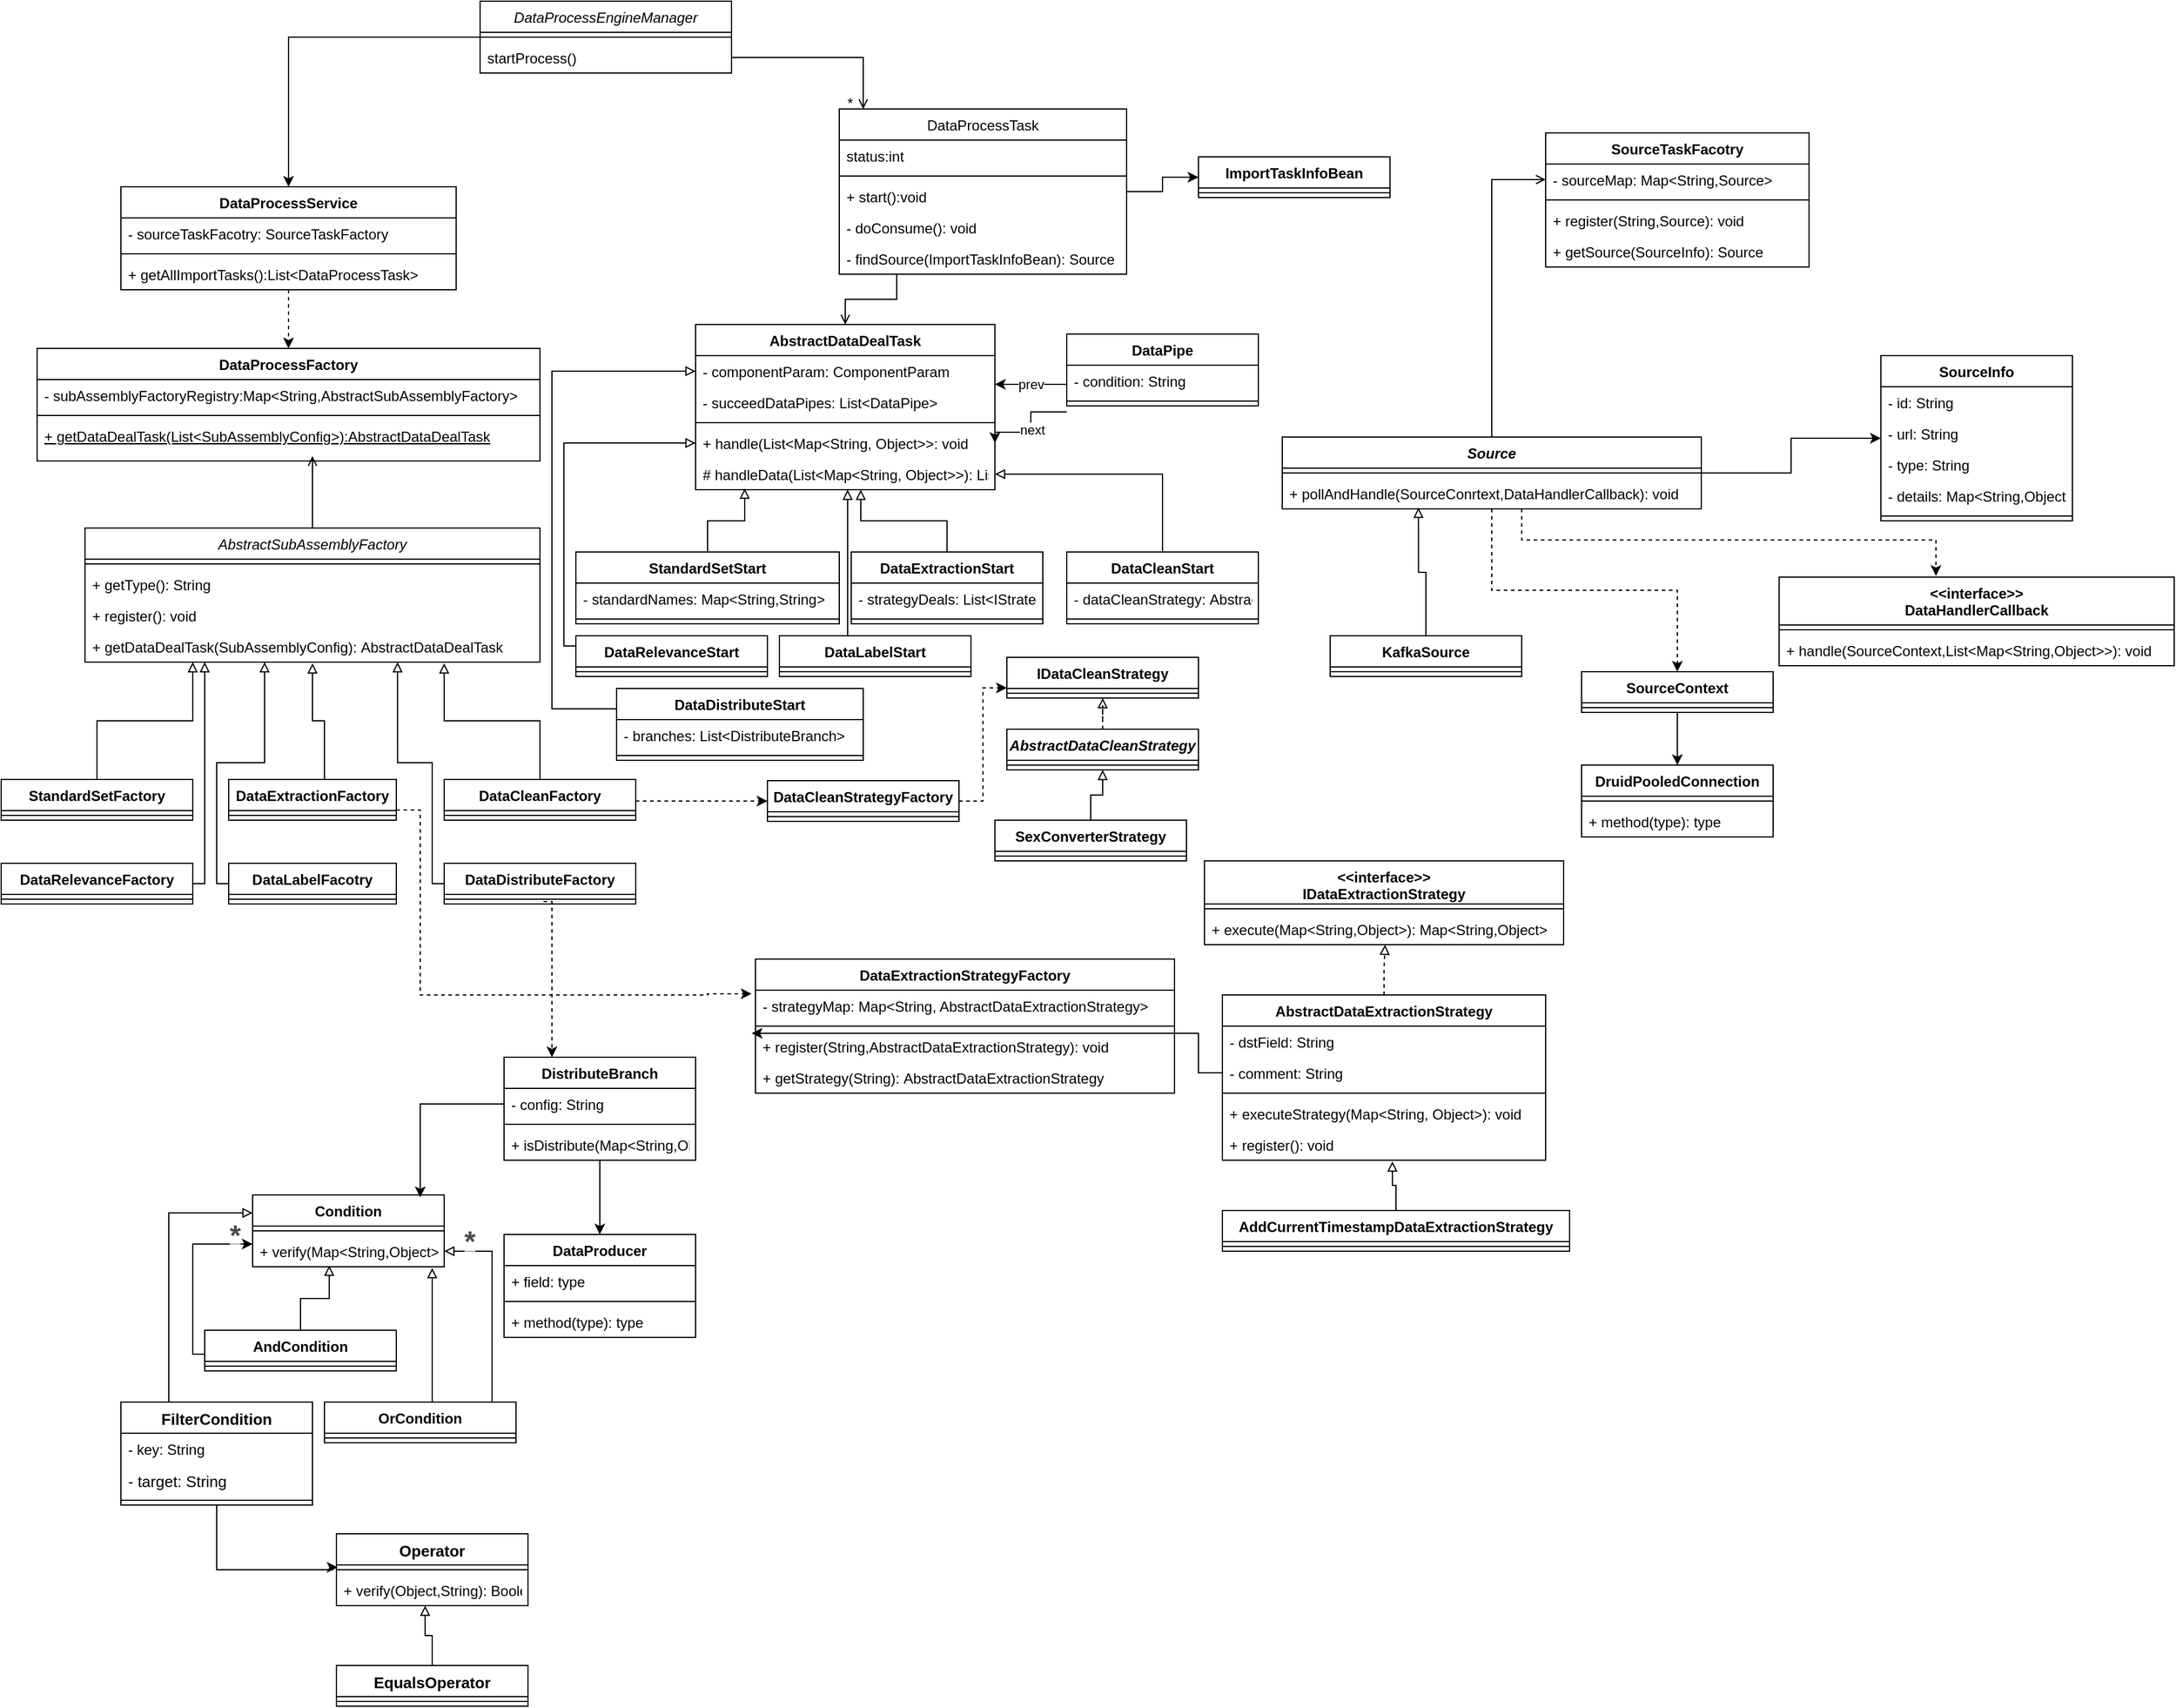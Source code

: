 <mxfile version="14.6.13" type="github" pages="2">
  <diagram id="C5RBs43oDa-KdzZeNtuy" name="Process">
    <mxGraphModel dx="1773" dy="595" grid="1" gridSize="10" guides="1" tooltips="1" connect="1" arrows="1" fold="1" page="1" pageScale="1" pageWidth="827" pageHeight="1169" math="0" shadow="0">
      <root>
        <mxCell id="WIyWlLk6GJQsqaUBKTNV-0" />
        <mxCell id="WIyWlLk6GJQsqaUBKTNV-1" parent="WIyWlLk6GJQsqaUBKTNV-0" />
        <mxCell id="0o8pXprj-rnYLnR9Z6La-6" style="edgeStyle=orthogonalEdgeStyle;rounded=0;orthogonalLoop=1;jettySize=auto;html=1;" parent="WIyWlLk6GJQsqaUBKTNV-1" source="zkfFHV4jXpPFQw0GAbJ--0" target="0o8pXprj-rnYLnR9Z6La-2" edge="1">
          <mxGeometry relative="1" as="geometry" />
        </mxCell>
        <mxCell id="zkfFHV4jXpPFQw0GAbJ--0" value="DataProcessEngineManager" style="swimlane;fontStyle=2;align=center;verticalAlign=top;childLayout=stackLayout;horizontal=1;startSize=26;horizontalStack=0;resizeParent=1;resizeLast=0;collapsible=1;marginBottom=0;rounded=0;shadow=0;strokeWidth=1;" parent="WIyWlLk6GJQsqaUBKTNV-1" vertex="1">
          <mxGeometry x="140" y="30" width="210" height="60" as="geometry">
            <mxRectangle x="230" y="140" width="160" height="26" as="alternateBounds" />
          </mxGeometry>
        </mxCell>
        <mxCell id="zkfFHV4jXpPFQw0GAbJ--4" value="" style="line;html=1;strokeWidth=1;align=left;verticalAlign=middle;spacingTop=-1;spacingLeft=3;spacingRight=3;rotatable=0;labelPosition=right;points=[];portConstraint=eastwest;" parent="zkfFHV4jXpPFQw0GAbJ--0" vertex="1">
          <mxGeometry y="26" width="210" height="8" as="geometry" />
        </mxCell>
        <mxCell id="zkfFHV4jXpPFQw0GAbJ--5" value="startProcess()" style="text;align=left;verticalAlign=top;spacingLeft=4;spacingRight=4;overflow=hidden;rotatable=0;points=[[0,0.5],[1,0.5]];portConstraint=eastwest;" parent="zkfFHV4jXpPFQw0GAbJ--0" vertex="1">
          <mxGeometry y="34" width="210" height="26" as="geometry" />
        </mxCell>
        <mxCell id="zkfFHV4jXpPFQw0GAbJ--6" value="DataProcessFactory" style="swimlane;fontStyle=1;align=center;verticalAlign=top;childLayout=stackLayout;horizontal=1;startSize=26;horizontalStack=0;resizeParent=1;resizeLast=0;collapsible=1;marginBottom=0;rounded=0;shadow=0;strokeWidth=1;" parent="WIyWlLk6GJQsqaUBKTNV-1" vertex="1">
          <mxGeometry x="-230" y="320" width="420" height="94" as="geometry">
            <mxRectangle x="130" y="380" width="160" height="26" as="alternateBounds" />
          </mxGeometry>
        </mxCell>
        <mxCell id="zkfFHV4jXpPFQw0GAbJ--7" value="- subAssemblyFactoryRegistry:Map&lt;String,AbstractSubAssemblyFactory&gt;" style="text;align=left;verticalAlign=top;spacingLeft=4;spacingRight=4;overflow=hidden;rotatable=0;points=[[0,0.5],[1,0.5]];portConstraint=eastwest;" parent="zkfFHV4jXpPFQw0GAbJ--6" vertex="1">
          <mxGeometry y="26" width="420" height="26" as="geometry" />
        </mxCell>
        <mxCell id="zkfFHV4jXpPFQw0GAbJ--9" value="" style="line;html=1;strokeWidth=1;align=left;verticalAlign=middle;spacingTop=-1;spacingLeft=3;spacingRight=3;rotatable=0;labelPosition=right;points=[];portConstraint=eastwest;" parent="zkfFHV4jXpPFQw0GAbJ--6" vertex="1">
          <mxGeometry y="52" width="420" height="8" as="geometry" />
        </mxCell>
        <mxCell id="zkfFHV4jXpPFQw0GAbJ--10" value="+ getDataDealTask(List&lt;SubAssemblyConfig&gt;):AbstractDataDealTask" style="text;align=left;verticalAlign=top;spacingLeft=4;spacingRight=4;overflow=hidden;rotatable=0;points=[[0,0.5],[1,0.5]];portConstraint=eastwest;fontStyle=4" parent="zkfFHV4jXpPFQw0GAbJ--6" vertex="1">
          <mxGeometry y="60" width="420" height="26" as="geometry" />
        </mxCell>
        <mxCell id="ok-6wD6Km-eddoKu8zZZ-58" style="edgeStyle=orthogonalEdgeStyle;rounded=0;orthogonalLoop=1;jettySize=auto;html=1;endArrow=open;endFill=0;" edge="1" parent="WIyWlLk6GJQsqaUBKTNV-1" source="zkfFHV4jXpPFQw0GAbJ--13">
          <mxGeometry relative="1" as="geometry">
            <mxPoint y="410" as="targetPoint" />
          </mxGeometry>
        </mxCell>
        <mxCell id="zkfFHV4jXpPFQw0GAbJ--13" value="AbstractSubAssemblyFactory" style="swimlane;fontStyle=2;align=center;verticalAlign=top;childLayout=stackLayout;horizontal=1;startSize=26;horizontalStack=0;resizeParent=1;resizeLast=0;collapsible=1;marginBottom=0;rounded=0;shadow=0;strokeWidth=1;" parent="WIyWlLk6GJQsqaUBKTNV-1" vertex="1">
          <mxGeometry x="-190" y="470" width="380" height="112" as="geometry">
            <mxRectangle x="340" y="380" width="170" height="26" as="alternateBounds" />
          </mxGeometry>
        </mxCell>
        <mxCell id="zkfFHV4jXpPFQw0GAbJ--15" value="" style="line;html=1;strokeWidth=1;align=left;verticalAlign=middle;spacingTop=-1;spacingLeft=3;spacingRight=3;rotatable=0;labelPosition=right;points=[];portConstraint=eastwest;" parent="zkfFHV4jXpPFQw0GAbJ--13" vertex="1">
          <mxGeometry y="26" width="380" height="8" as="geometry" />
        </mxCell>
        <mxCell id="ok-6wD6Km-eddoKu8zZZ-56" value="+ getType(): String" style="text;strokeColor=none;fillColor=none;align=left;verticalAlign=top;spacingLeft=4;spacingRight=4;overflow=hidden;rotatable=0;points=[[0,0.5],[1,0.5]];portConstraint=eastwest;html=0;" vertex="1" parent="zkfFHV4jXpPFQw0GAbJ--13">
          <mxGeometry y="34" width="380" height="26" as="geometry" />
        </mxCell>
        <mxCell id="ok-6wD6Km-eddoKu8zZZ-57" value="+ register(): void" style="text;strokeColor=none;fillColor=none;align=left;verticalAlign=top;spacingLeft=4;spacingRight=4;overflow=hidden;rotatable=0;points=[[0,0.5],[1,0.5]];portConstraint=eastwest;html=0;" vertex="1" parent="zkfFHV4jXpPFQw0GAbJ--13">
          <mxGeometry y="60" width="380" height="26" as="geometry" />
        </mxCell>
        <mxCell id="ok-6wD6Km-eddoKu8zZZ-55" value="+ getDataDealTask(SubAssemblyConfig): AbstractDataDealTask" style="text;strokeColor=none;fillColor=none;align=left;verticalAlign=top;spacingLeft=4;spacingRight=4;overflow=hidden;rotatable=0;points=[[0,0.5],[1,0.5]];portConstraint=eastwest;html=0;" vertex="1" parent="zkfFHV4jXpPFQw0GAbJ--13">
          <mxGeometry y="86" width="380" height="26" as="geometry" />
        </mxCell>
        <mxCell id="ok-6wD6Km-eddoKu8zZZ-4" style="edgeStyle=orthogonalEdgeStyle;rounded=0;orthogonalLoop=1;jettySize=auto;html=1;entryX=0;entryY=0.5;entryDx=0;entryDy=0;" edge="1" parent="WIyWlLk6GJQsqaUBKTNV-1" source="zkfFHV4jXpPFQw0GAbJ--17" target="ok-6wD6Km-eddoKu8zZZ-0">
          <mxGeometry relative="1" as="geometry">
            <mxPoint x="740" y="233" as="targetPoint" />
          </mxGeometry>
        </mxCell>
        <mxCell id="ok-6wD6Km-eddoKu8zZZ-53" style="edgeStyle=orthogonalEdgeStyle;rounded=0;orthogonalLoop=1;jettySize=auto;html=1;endArrow=open;endFill=0;exitX=0.2;exitY=1;exitDx=0;exitDy=0;exitPerimeter=0;" edge="1" parent="WIyWlLk6GJQsqaUBKTNV-1" source="ok-6wD6Km-eddoKu8zZZ-6" target="ok-6wD6Km-eddoKu8zZZ-49">
          <mxGeometry relative="1" as="geometry" />
        </mxCell>
        <mxCell id="zkfFHV4jXpPFQw0GAbJ--17" value="DataProcessTask" style="swimlane;fontStyle=0;align=center;verticalAlign=top;childLayout=stackLayout;horizontal=1;startSize=26;horizontalStack=0;resizeParent=1;resizeLast=0;collapsible=1;marginBottom=0;rounded=0;shadow=0;strokeWidth=1;" parent="WIyWlLk6GJQsqaUBKTNV-1" vertex="1">
          <mxGeometry x="440" y="120" width="240" height="138" as="geometry">
            <mxRectangle x="550" y="140" width="160" height="26" as="alternateBounds" />
          </mxGeometry>
        </mxCell>
        <mxCell id="zkfFHV4jXpPFQw0GAbJ--18" value="status:int" style="text;align=left;verticalAlign=top;spacingLeft=4;spacingRight=4;overflow=hidden;rotatable=0;points=[[0,0.5],[1,0.5]];portConstraint=eastwest;" parent="zkfFHV4jXpPFQw0GAbJ--17" vertex="1">
          <mxGeometry y="26" width="240" height="26" as="geometry" />
        </mxCell>
        <mxCell id="zkfFHV4jXpPFQw0GAbJ--23" value="" style="line;html=1;strokeWidth=1;align=left;verticalAlign=middle;spacingTop=-1;spacingLeft=3;spacingRight=3;rotatable=0;labelPosition=right;points=[];portConstraint=eastwest;" parent="zkfFHV4jXpPFQw0GAbJ--17" vertex="1">
          <mxGeometry y="52" width="240" height="8" as="geometry" />
        </mxCell>
        <mxCell id="zkfFHV4jXpPFQw0GAbJ--24" value="+ start():void" style="text;align=left;verticalAlign=top;spacingLeft=4;spacingRight=4;overflow=hidden;rotatable=0;points=[[0,0.5],[1,0.5]];portConstraint=eastwest;" parent="zkfFHV4jXpPFQw0GAbJ--17" vertex="1">
          <mxGeometry y="60" width="240" height="26" as="geometry" />
        </mxCell>
        <mxCell id="ok-6wD6Km-eddoKu8zZZ-5" value="- doConsume(): void" style="text;strokeColor=none;fillColor=none;align=left;verticalAlign=top;spacingLeft=4;spacingRight=4;overflow=hidden;rotatable=0;points=[[0,0.5],[1,0.5]];portConstraint=eastwest;" vertex="1" parent="zkfFHV4jXpPFQw0GAbJ--17">
          <mxGeometry y="86" width="240" height="26" as="geometry" />
        </mxCell>
        <mxCell id="ok-6wD6Km-eddoKu8zZZ-6" value="- findSource(ImportTaskInfoBean): Source" style="text;strokeColor=none;fillColor=none;align=left;verticalAlign=top;spacingLeft=4;spacingRight=4;overflow=hidden;rotatable=0;points=[[0,0.5],[1,0.5]];portConstraint=eastwest;" vertex="1" parent="zkfFHV4jXpPFQw0GAbJ--17">
          <mxGeometry y="112" width="240" height="26" as="geometry" />
        </mxCell>
        <mxCell id="zkfFHV4jXpPFQw0GAbJ--26" value="" style="endArrow=open;shadow=0;strokeWidth=1;rounded=0;endFill=1;edgeStyle=elbowEdgeStyle;elbow=vertical;exitX=1;exitY=0.5;exitDx=0;exitDy=0;" parent="WIyWlLk6GJQsqaUBKTNV-1" source="zkfFHV4jXpPFQw0GAbJ--5" target="zkfFHV4jXpPFQw0GAbJ--17" edge="1">
          <mxGeometry x="0.5" y="41" relative="1" as="geometry">
            <mxPoint x="380" y="192" as="sourcePoint" />
            <mxPoint x="540" y="192" as="targetPoint" />
            <mxPoint x="-40" y="32" as="offset" />
            <Array as="points">
              <mxPoint x="460" y="77" />
            </Array>
          </mxGeometry>
        </mxCell>
        <mxCell id="zkfFHV4jXpPFQw0GAbJ--27" value="" style="resizable=0;align=left;verticalAlign=bottom;labelBackgroundColor=none;fontSize=12;" parent="zkfFHV4jXpPFQw0GAbJ--26" connectable="0" vertex="1">
          <mxGeometry x="-1" relative="1" as="geometry">
            <mxPoint y="4" as="offset" />
          </mxGeometry>
        </mxCell>
        <mxCell id="zkfFHV4jXpPFQw0GAbJ--28" value="*" style="resizable=0;align=right;verticalAlign=bottom;labelBackgroundColor=none;fontSize=12;" parent="zkfFHV4jXpPFQw0GAbJ--26" connectable="0" vertex="1">
          <mxGeometry x="1" relative="1" as="geometry">
            <mxPoint x="-7" y="4" as="offset" />
          </mxGeometry>
        </mxCell>
        <mxCell id="ok-6wD6Km-eddoKu8zZZ-89" style="edgeStyle=orthogonalEdgeStyle;rounded=0;orthogonalLoop=1;jettySize=auto;html=1;endArrow=classic;endFill=1;dashed=1;" edge="1" parent="WIyWlLk6GJQsqaUBKTNV-1" source="0o8pXprj-rnYLnR9Z6La-2" target="zkfFHV4jXpPFQw0GAbJ--6">
          <mxGeometry relative="1" as="geometry" />
        </mxCell>
        <mxCell id="0o8pXprj-rnYLnR9Z6La-2" value="DataProcessService" style="swimlane;fontStyle=1;align=center;verticalAlign=top;childLayout=stackLayout;horizontal=1;startSize=26;horizontalStack=0;resizeParent=1;resizeParentMax=0;resizeLast=0;collapsible=1;marginBottom=0;" parent="WIyWlLk6GJQsqaUBKTNV-1" vertex="1">
          <mxGeometry x="-160" y="185" width="280" height="86" as="geometry" />
        </mxCell>
        <mxCell id="0o8pXprj-rnYLnR9Z6La-3" value="- sourceTaskFacotry: SourceTaskFactory" style="text;strokeColor=none;fillColor=none;align=left;verticalAlign=top;spacingLeft=4;spacingRight=4;overflow=hidden;rotatable=0;points=[[0,0.5],[1,0.5]];portConstraint=eastwest;" parent="0o8pXprj-rnYLnR9Z6La-2" vertex="1">
          <mxGeometry y="26" width="280" height="26" as="geometry" />
        </mxCell>
        <mxCell id="0o8pXprj-rnYLnR9Z6La-4" value="" style="line;strokeWidth=1;fillColor=none;align=left;verticalAlign=middle;spacingTop=-1;spacingLeft=3;spacingRight=3;rotatable=0;labelPosition=right;points=[];portConstraint=eastwest;" parent="0o8pXprj-rnYLnR9Z6La-2" vertex="1">
          <mxGeometry y="52" width="280" height="8" as="geometry" />
        </mxCell>
        <mxCell id="0o8pXprj-rnYLnR9Z6La-5" value="+ getAllImportTasks():List&lt;DataProcessTask&gt;" style="text;strokeColor=none;fillColor=none;align=left;verticalAlign=top;spacingLeft=4;spacingRight=4;overflow=hidden;rotatable=0;points=[[0,0.5],[1,0.5]];portConstraint=eastwest;" parent="0o8pXprj-rnYLnR9Z6La-2" vertex="1">
          <mxGeometry y="60" width="280" height="26" as="geometry" />
        </mxCell>
        <mxCell id="ok-6wD6Km-eddoKu8zZZ-0" value="ImportTaskInfoBean" style="swimlane;fontStyle=1;align=center;verticalAlign=top;childLayout=stackLayout;horizontal=1;startSize=26;horizontalStack=0;resizeParent=1;resizeParentMax=0;resizeLast=0;collapsible=1;marginBottom=0;" vertex="1" parent="WIyWlLk6GJQsqaUBKTNV-1">
          <mxGeometry x="740" y="160" width="160" height="34" as="geometry" />
        </mxCell>
        <mxCell id="ok-6wD6Km-eddoKu8zZZ-2" value="" style="line;strokeWidth=1;fillColor=none;align=left;verticalAlign=middle;spacingTop=-1;spacingLeft=3;spacingRight=3;rotatable=0;labelPosition=right;points=[];portConstraint=eastwest;" vertex="1" parent="ok-6wD6Km-eddoKu8zZZ-0">
          <mxGeometry y="26" width="160" height="8" as="geometry" />
        </mxCell>
        <mxCell id="ok-6wD6Km-eddoKu8zZZ-19" style="edgeStyle=orthogonalEdgeStyle;rounded=0;orthogonalLoop=1;jettySize=auto;html=1;" edge="1" parent="WIyWlLk6GJQsqaUBKTNV-1" source="ok-6wD6Km-eddoKu8zZZ-7" target="ok-6wD6Km-eddoKu8zZZ-11">
          <mxGeometry relative="1" as="geometry" />
        </mxCell>
        <mxCell id="ok-6wD6Km-eddoKu8zZZ-31" style="edgeStyle=orthogonalEdgeStyle;rounded=0;orthogonalLoop=1;jettySize=auto;html=1;entryX=0.397;entryY=-0.014;entryDx=0;entryDy=0;entryPerimeter=0;dashed=1;" edge="1" parent="WIyWlLk6GJQsqaUBKTNV-1" source="ok-6wD6Km-eddoKu8zZZ-7" target="ok-6wD6Km-eddoKu8zZZ-24">
          <mxGeometry relative="1" as="geometry">
            <Array as="points">
              <mxPoint x="1010" y="480" />
              <mxPoint x="1356" y="480" />
            </Array>
          </mxGeometry>
        </mxCell>
        <mxCell id="ok-6wD6Km-eddoKu8zZZ-37" style="edgeStyle=orthogonalEdgeStyle;rounded=0;orthogonalLoop=1;jettySize=auto;html=1;dashed=1;" edge="1" parent="WIyWlLk6GJQsqaUBKTNV-1" source="ok-6wD6Km-eddoKu8zZZ-7" target="ok-6wD6Km-eddoKu8zZZ-20">
          <mxGeometry relative="1" as="geometry" />
        </mxCell>
        <mxCell id="ok-6wD6Km-eddoKu8zZZ-47" style="edgeStyle=orthogonalEdgeStyle;rounded=0;orthogonalLoop=1;jettySize=auto;html=1;endArrow=open;endFill=0;" edge="1" parent="WIyWlLk6GJQsqaUBKTNV-1" source="ok-6wD6Km-eddoKu8zZZ-7" target="ok-6wD6Km-eddoKu8zZZ-44">
          <mxGeometry relative="1" as="geometry">
            <Array as="points">
              <mxPoint x="985" y="179" />
            </Array>
          </mxGeometry>
        </mxCell>
        <mxCell id="ok-6wD6Km-eddoKu8zZZ-7" value="Source" style="swimlane;fontStyle=3;align=center;verticalAlign=top;childLayout=stackLayout;horizontal=1;startSize=26;horizontalStack=0;resizeParent=1;resizeParentMax=0;resizeLast=0;collapsible=1;marginBottom=0;" vertex="1" parent="WIyWlLk6GJQsqaUBKTNV-1">
          <mxGeometry x="810" y="394" width="350" height="60" as="geometry" />
        </mxCell>
        <mxCell id="ok-6wD6Km-eddoKu8zZZ-9" value="" style="line;strokeWidth=1;fillColor=none;align=left;verticalAlign=middle;spacingTop=-1;spacingLeft=3;spacingRight=3;rotatable=0;labelPosition=right;points=[];portConstraint=eastwest;" vertex="1" parent="ok-6wD6Km-eddoKu8zZZ-7">
          <mxGeometry y="26" width="350" height="8" as="geometry" />
        </mxCell>
        <mxCell id="ok-6wD6Km-eddoKu8zZZ-10" value="+ pollAndHandle(SourceConrtext,DataHandlerCallback): void" style="text;strokeColor=none;fillColor=none;align=left;verticalAlign=top;spacingLeft=4;spacingRight=4;overflow=hidden;rotatable=0;points=[[0,0.5],[1,0.5]];portConstraint=eastwest;" vertex="1" parent="ok-6wD6Km-eddoKu8zZZ-7">
          <mxGeometry y="34" width="350" height="26" as="geometry" />
        </mxCell>
        <mxCell id="ok-6wD6Km-eddoKu8zZZ-11" value="SourceInfo" style="swimlane;fontStyle=1;align=center;verticalAlign=top;childLayout=stackLayout;horizontal=1;startSize=26;horizontalStack=0;resizeParent=1;resizeParentMax=0;resizeLast=0;collapsible=1;marginBottom=0;" vertex="1" parent="WIyWlLk6GJQsqaUBKTNV-1">
          <mxGeometry x="1310" y="326" width="160" height="138" as="geometry" />
        </mxCell>
        <mxCell id="ok-6wD6Km-eddoKu8zZZ-12" value="- id: String" style="text;strokeColor=none;fillColor=none;align=left;verticalAlign=top;spacingLeft=4;spacingRight=4;overflow=hidden;rotatable=0;points=[[0,0.5],[1,0.5]];portConstraint=eastwest;" vertex="1" parent="ok-6wD6Km-eddoKu8zZZ-11">
          <mxGeometry y="26" width="160" height="26" as="geometry" />
        </mxCell>
        <mxCell id="ok-6wD6Km-eddoKu8zZZ-15" value="- url: String" style="text;strokeColor=none;fillColor=none;align=left;verticalAlign=top;spacingLeft=4;spacingRight=4;overflow=hidden;rotatable=0;points=[[0,0.5],[1,0.5]];portConstraint=eastwest;" vertex="1" parent="ok-6wD6Km-eddoKu8zZZ-11">
          <mxGeometry y="52" width="160" height="26" as="geometry" />
        </mxCell>
        <mxCell id="ok-6wD6Km-eddoKu8zZZ-17" value="- type: String" style="text;strokeColor=none;fillColor=none;align=left;verticalAlign=top;spacingLeft=4;spacingRight=4;overflow=hidden;rotatable=0;points=[[0,0.5],[1,0.5]];portConstraint=eastwest;" vertex="1" parent="ok-6wD6Km-eddoKu8zZZ-11">
          <mxGeometry y="78" width="160" height="26" as="geometry" />
        </mxCell>
        <mxCell id="ok-6wD6Km-eddoKu8zZZ-18" value="- details: Map&lt;String,Object&gt;" style="text;strokeColor=none;fillColor=none;align=left;verticalAlign=top;spacingLeft=4;spacingRight=4;overflow=hidden;rotatable=0;points=[[0,0.5],[1,0.5]];portConstraint=eastwest;" vertex="1" parent="ok-6wD6Km-eddoKu8zZZ-11">
          <mxGeometry y="104" width="160" height="26" as="geometry" />
        </mxCell>
        <mxCell id="ok-6wD6Km-eddoKu8zZZ-13" value="" style="line;strokeWidth=1;fillColor=none;align=left;verticalAlign=middle;spacingTop=-1;spacingLeft=3;spacingRight=3;rotatable=0;labelPosition=right;points=[];portConstraint=eastwest;" vertex="1" parent="ok-6wD6Km-eddoKu8zZZ-11">
          <mxGeometry y="130" width="160" height="8" as="geometry" />
        </mxCell>
        <mxCell id="ok-6wD6Km-eddoKu8zZZ-36" style="edgeStyle=orthogonalEdgeStyle;rounded=0;orthogonalLoop=1;jettySize=auto;html=1;" edge="1" parent="WIyWlLk6GJQsqaUBKTNV-1" source="ok-6wD6Km-eddoKu8zZZ-20" target="ok-6wD6Km-eddoKu8zZZ-32">
          <mxGeometry relative="1" as="geometry" />
        </mxCell>
        <mxCell id="ok-6wD6Km-eddoKu8zZZ-20" value="SourceContext" style="swimlane;fontStyle=1;align=center;verticalAlign=top;childLayout=stackLayout;horizontal=1;startSize=26;horizontalStack=0;resizeParent=1;resizeParentMax=0;resizeLast=0;collapsible=1;marginBottom=0;" vertex="1" parent="WIyWlLk6GJQsqaUBKTNV-1">
          <mxGeometry x="1060" y="590" width="160" height="34" as="geometry" />
        </mxCell>
        <mxCell id="ok-6wD6Km-eddoKu8zZZ-22" value="" style="line;strokeWidth=1;fillColor=none;align=left;verticalAlign=middle;spacingTop=-1;spacingLeft=3;spacingRight=3;rotatable=0;labelPosition=right;points=[];portConstraint=eastwest;" vertex="1" parent="ok-6wD6Km-eddoKu8zZZ-20">
          <mxGeometry y="26" width="160" height="8" as="geometry" />
        </mxCell>
        <mxCell id="ok-6wD6Km-eddoKu8zZZ-24" value="&lt;&lt;interface&gt;&gt;&#xa;DataHandlerCallback" style="swimlane;fontStyle=1;align=center;verticalAlign=top;childLayout=stackLayout;horizontal=1;startSize=40;horizontalStack=0;resizeParent=1;resizeParentMax=0;resizeLast=0;collapsible=1;marginBottom=0;" vertex="1" parent="WIyWlLk6GJQsqaUBKTNV-1">
          <mxGeometry x="1225" y="511" width="330" height="74" as="geometry" />
        </mxCell>
        <mxCell id="ok-6wD6Km-eddoKu8zZZ-26" value="" style="line;strokeWidth=1;fillColor=none;align=left;verticalAlign=middle;spacingTop=-1;spacingLeft=3;spacingRight=3;rotatable=0;labelPosition=right;points=[];portConstraint=eastwest;" vertex="1" parent="ok-6wD6Km-eddoKu8zZZ-24">
          <mxGeometry y="40" width="330" height="8" as="geometry" />
        </mxCell>
        <mxCell id="ok-6wD6Km-eddoKu8zZZ-27" value="+ handle(SourceContext,List&lt;Map&lt;String,Object&gt;&gt;): void" style="text;strokeColor=none;fillColor=none;align=left;verticalAlign=top;spacingLeft=4;spacingRight=4;overflow=hidden;rotatable=0;points=[[0,0.5],[1,0.5]];portConstraint=eastwest;" vertex="1" parent="ok-6wD6Km-eddoKu8zZZ-24">
          <mxGeometry y="48" width="330" height="26" as="geometry" />
        </mxCell>
        <mxCell id="ok-6wD6Km-eddoKu8zZZ-32" value="DruidPooledConnection" style="swimlane;fontStyle=1;align=center;verticalAlign=top;childLayout=stackLayout;horizontal=1;startSize=26;horizontalStack=0;resizeParent=1;resizeParentMax=0;resizeLast=0;collapsible=1;marginBottom=0;html=0;" vertex="1" parent="WIyWlLk6GJQsqaUBKTNV-1">
          <mxGeometry x="1060" y="668" width="160" height="60" as="geometry" />
        </mxCell>
        <mxCell id="ok-6wD6Km-eddoKu8zZZ-34" value="" style="line;strokeWidth=1;fillColor=none;align=left;verticalAlign=middle;spacingTop=-1;spacingLeft=3;spacingRight=3;rotatable=0;labelPosition=right;points=[];portConstraint=eastwest;" vertex="1" parent="ok-6wD6Km-eddoKu8zZZ-32">
          <mxGeometry y="26" width="160" height="8" as="geometry" />
        </mxCell>
        <mxCell id="ok-6wD6Km-eddoKu8zZZ-35" value="+ method(type): type" style="text;strokeColor=none;fillColor=none;align=left;verticalAlign=top;spacingLeft=4;spacingRight=4;overflow=hidden;rotatable=0;points=[[0,0.5],[1,0.5]];portConstraint=eastwest;" vertex="1" parent="ok-6wD6Km-eddoKu8zZZ-32">
          <mxGeometry y="34" width="160" height="26" as="geometry" />
        </mxCell>
        <mxCell id="ok-6wD6Km-eddoKu8zZZ-42" style="edgeStyle=orthogonalEdgeStyle;rounded=0;orthogonalLoop=1;jettySize=auto;html=1;entryX=0.325;entryY=0.962;entryDx=0;entryDy=0;entryPerimeter=0;endArrow=block;endFill=0;" edge="1" parent="WIyWlLk6GJQsqaUBKTNV-1" source="ok-6wD6Km-eddoKu8zZZ-38" target="ok-6wD6Km-eddoKu8zZZ-10">
          <mxGeometry relative="1" as="geometry" />
        </mxCell>
        <mxCell id="ok-6wD6Km-eddoKu8zZZ-38" value="KafkaSource" style="swimlane;fontStyle=1;align=center;verticalAlign=top;childLayout=stackLayout;horizontal=1;startSize=26;horizontalStack=0;resizeParent=1;resizeParentMax=0;resizeLast=0;collapsible=1;marginBottom=0;html=0;" vertex="1" parent="WIyWlLk6GJQsqaUBKTNV-1">
          <mxGeometry x="850" y="560" width="160" height="34" as="geometry" />
        </mxCell>
        <mxCell id="ok-6wD6Km-eddoKu8zZZ-40" value="" style="line;strokeWidth=1;fillColor=none;align=left;verticalAlign=middle;spacingTop=-1;spacingLeft=3;spacingRight=3;rotatable=0;labelPosition=right;points=[];portConstraint=eastwest;" vertex="1" parent="ok-6wD6Km-eddoKu8zZZ-38">
          <mxGeometry y="26" width="160" height="8" as="geometry" />
        </mxCell>
        <mxCell id="ok-6wD6Km-eddoKu8zZZ-43" value="SourceTaskFacotry" style="swimlane;fontStyle=1;align=center;verticalAlign=top;childLayout=stackLayout;horizontal=1;startSize=26;horizontalStack=0;resizeParent=1;resizeParentMax=0;resizeLast=0;collapsible=1;marginBottom=0;html=0;" vertex="1" parent="WIyWlLk6GJQsqaUBKTNV-1">
          <mxGeometry x="1030" y="140" width="220" height="112" as="geometry" />
        </mxCell>
        <mxCell id="ok-6wD6Km-eddoKu8zZZ-44" value="- sourceMap: Map&lt;String,Source&gt;" style="text;strokeColor=none;fillColor=none;align=left;verticalAlign=top;spacingLeft=4;spacingRight=4;overflow=hidden;rotatable=0;points=[[0,0.5],[1,0.5]];portConstraint=eastwest;" vertex="1" parent="ok-6wD6Km-eddoKu8zZZ-43">
          <mxGeometry y="26" width="220" height="26" as="geometry" />
        </mxCell>
        <mxCell id="ok-6wD6Km-eddoKu8zZZ-45" value="" style="line;strokeWidth=1;fillColor=none;align=left;verticalAlign=middle;spacingTop=-1;spacingLeft=3;spacingRight=3;rotatable=0;labelPosition=right;points=[];portConstraint=eastwest;" vertex="1" parent="ok-6wD6Km-eddoKu8zZZ-43">
          <mxGeometry y="52" width="220" height="8" as="geometry" />
        </mxCell>
        <mxCell id="ok-6wD6Km-eddoKu8zZZ-46" value="+ register(String,Source): void" style="text;strokeColor=none;fillColor=none;align=left;verticalAlign=top;spacingLeft=4;spacingRight=4;overflow=hidden;rotatable=0;points=[[0,0.5],[1,0.5]];portConstraint=eastwest;" vertex="1" parent="ok-6wD6Km-eddoKu8zZZ-43">
          <mxGeometry y="60" width="220" height="26" as="geometry" />
        </mxCell>
        <mxCell id="ok-6wD6Km-eddoKu8zZZ-48" value="+ getSource(SourceInfo): Source" style="text;strokeColor=none;fillColor=none;align=left;verticalAlign=top;spacingLeft=4;spacingRight=4;overflow=hidden;rotatable=0;points=[[0,0.5],[1,0.5]];portConstraint=eastwest;html=0;" vertex="1" parent="ok-6wD6Km-eddoKu8zZZ-43">
          <mxGeometry y="86" width="220" height="26" as="geometry" />
        </mxCell>
        <mxCell id="ok-6wD6Km-eddoKu8zZZ-49" value="AbstractDataDealTask" style="swimlane;fontStyle=1;align=center;verticalAlign=top;childLayout=stackLayout;horizontal=1;startSize=26;horizontalStack=0;resizeParent=1;resizeParentMax=0;resizeLast=0;collapsible=1;marginBottom=0;html=0;" vertex="1" parent="WIyWlLk6GJQsqaUBKTNV-1">
          <mxGeometry x="320" y="300" width="250" height="138" as="geometry" />
        </mxCell>
        <mxCell id="ok-6wD6Km-eddoKu8zZZ-50" value="- componentParam: ComponentParam" style="text;strokeColor=none;fillColor=none;align=left;verticalAlign=top;spacingLeft=4;spacingRight=4;overflow=hidden;rotatable=0;points=[[0,0.5],[1,0.5]];portConstraint=eastwest;" vertex="1" parent="ok-6wD6Km-eddoKu8zZZ-49">
          <mxGeometry y="26" width="250" height="26" as="geometry" />
        </mxCell>
        <mxCell id="ok-6wD6Km-eddoKu8zZZ-100" value="- succeedDataPipes: List&lt;DataPipe&gt;" style="text;strokeColor=none;fillColor=none;align=left;verticalAlign=top;spacingLeft=4;spacingRight=4;overflow=hidden;rotatable=0;points=[[0,0.5],[1,0.5]];portConstraint=eastwest;html=0;" vertex="1" parent="ok-6wD6Km-eddoKu8zZZ-49">
          <mxGeometry y="52" width="250" height="26" as="geometry" />
        </mxCell>
        <mxCell id="ok-6wD6Km-eddoKu8zZZ-51" value="" style="line;strokeWidth=1;fillColor=none;align=left;verticalAlign=middle;spacingTop=-1;spacingLeft=3;spacingRight=3;rotatable=0;labelPosition=right;points=[];portConstraint=eastwest;" vertex="1" parent="ok-6wD6Km-eddoKu8zZZ-49">
          <mxGeometry y="78" width="250" height="8" as="geometry" />
        </mxCell>
        <mxCell id="ok-6wD6Km-eddoKu8zZZ-52" value="+ handle(List&lt;Map&lt;String, Object&gt;&gt;: void" style="text;strokeColor=none;fillColor=none;align=left;verticalAlign=top;spacingLeft=4;spacingRight=4;overflow=hidden;rotatable=0;points=[[0,0.5],[1,0.5]];portConstraint=eastwest;" vertex="1" parent="ok-6wD6Km-eddoKu8zZZ-49">
          <mxGeometry y="86" width="250" height="26" as="geometry" />
        </mxCell>
        <mxCell id="ok-6wD6Km-eddoKu8zZZ-101" value="# handleData(List&lt;Map&lt;String, Object&gt;&gt;): List&lt;Map&lt;String, Object&gt;&gt;" style="text;strokeColor=none;fillColor=none;align=left;verticalAlign=top;spacingLeft=4;spacingRight=4;overflow=hidden;rotatable=0;points=[[0,0.5],[1,0.5]];portConstraint=eastwest;html=0;" vertex="1" parent="ok-6wD6Km-eddoKu8zZZ-49">
          <mxGeometry y="112" width="250" height="26" as="geometry" />
        </mxCell>
        <mxCell id="ok-6wD6Km-eddoKu8zZZ-63" style="edgeStyle=orthogonalEdgeStyle;rounded=0;orthogonalLoop=1;jettySize=auto;html=1;endArrow=block;endFill=0;" edge="1" parent="WIyWlLk6GJQsqaUBKTNV-1" source="ok-6wD6Km-eddoKu8zZZ-59">
          <mxGeometry relative="1" as="geometry">
            <mxPoint x="-100" y="582" as="targetPoint" />
            <Array as="points">
              <mxPoint x="-180" y="631" />
              <mxPoint x="-100" y="631" />
              <mxPoint x="-100" y="582" />
            </Array>
          </mxGeometry>
        </mxCell>
        <mxCell id="ok-6wD6Km-eddoKu8zZZ-59" value="StandardSetFactory" style="swimlane;fontStyle=1;align=center;verticalAlign=top;childLayout=stackLayout;horizontal=1;startSize=26;horizontalStack=0;resizeParent=1;resizeParentMax=0;resizeLast=0;collapsible=1;marginBottom=0;html=0;" vertex="1" parent="WIyWlLk6GJQsqaUBKTNV-1">
          <mxGeometry x="-260" y="680" width="160" height="34" as="geometry" />
        </mxCell>
        <mxCell id="ok-6wD6Km-eddoKu8zZZ-61" value="" style="line;strokeWidth=1;fillColor=none;align=left;verticalAlign=middle;spacingTop=-1;spacingLeft=3;spacingRight=3;rotatable=0;labelPosition=right;points=[];portConstraint=eastwest;" vertex="1" parent="ok-6wD6Km-eddoKu8zZZ-59">
          <mxGeometry y="26" width="160" height="8" as="geometry" />
        </mxCell>
        <mxCell id="ok-6wD6Km-eddoKu8zZZ-68" style="edgeStyle=orthogonalEdgeStyle;rounded=0;orthogonalLoop=1;jettySize=auto;html=1;endArrow=block;endFill=0;" edge="1" parent="WIyWlLk6GJQsqaUBKTNV-1" source="ok-6wD6Km-eddoKu8zZZ-64">
          <mxGeometry relative="1" as="geometry">
            <mxPoint y="583" as="targetPoint" />
            <Array as="points">
              <mxPoint x="10" y="631" />
              <mxPoint y="631" />
              <mxPoint y="583" />
            </Array>
          </mxGeometry>
        </mxCell>
        <mxCell id="ok-6wD6Km-eddoKu8zZZ-64" value="DataExtractionFactory" style="swimlane;fontStyle=1;align=center;verticalAlign=top;childLayout=stackLayout;horizontal=1;startSize=26;horizontalStack=0;resizeParent=1;resizeParentMax=0;resizeLast=0;collapsible=1;marginBottom=0;html=0;" vertex="1" parent="WIyWlLk6GJQsqaUBKTNV-1">
          <mxGeometry x="-70" y="680" width="140" height="34" as="geometry" />
        </mxCell>
        <mxCell id="ok-6wD6Km-eddoKu8zZZ-66" value="" style="line;strokeWidth=1;fillColor=none;align=left;verticalAlign=middle;spacingTop=-1;spacingLeft=3;spacingRight=3;rotatable=0;labelPosition=right;points=[];portConstraint=eastwest;" vertex="1" parent="ok-6wD6Km-eddoKu8zZZ-64">
          <mxGeometry y="26" width="140" height="8" as="geometry" />
        </mxCell>
        <mxCell id="ok-6wD6Km-eddoKu8zZZ-73" style="edgeStyle=orthogonalEdgeStyle;rounded=0;orthogonalLoop=1;jettySize=auto;html=1;endArrow=block;endFill=0;" edge="1" parent="WIyWlLk6GJQsqaUBKTNV-1" source="ok-6wD6Km-eddoKu8zZZ-69">
          <mxGeometry relative="1" as="geometry">
            <mxPoint x="110" y="583" as="targetPoint" />
            <Array as="points">
              <mxPoint x="190" y="631" />
              <mxPoint x="110" y="631" />
              <mxPoint x="110" y="583" />
            </Array>
          </mxGeometry>
        </mxCell>
        <mxCell id="ok-6wD6Km-eddoKu8zZZ-145" style="edgeStyle=orthogonalEdgeStyle;rounded=0;orthogonalLoop=1;jettySize=auto;html=1;endArrow=classic;endFill=1;targetPerimeterSpacing=0;dashed=1;entryX=0;entryY=0.5;entryDx=0;entryDy=0;" edge="1" parent="WIyWlLk6GJQsqaUBKTNV-1" source="ok-6wD6Km-eddoKu8zZZ-69" target="ok-6wD6Km-eddoKu8zZZ-141">
          <mxGeometry relative="1" as="geometry">
            <mxPoint x="420" y="640" as="targetPoint" />
            <Array as="points">
              <mxPoint x="360" y="698" />
              <mxPoint x="360" y="698" />
            </Array>
          </mxGeometry>
        </mxCell>
        <mxCell id="ok-6wD6Km-eddoKu8zZZ-69" value="DataCleanFactory" style="swimlane;fontStyle=1;align=center;verticalAlign=top;childLayout=stackLayout;horizontal=1;startSize=26;horizontalStack=0;resizeParent=1;resizeParentMax=0;resizeLast=0;collapsible=1;marginBottom=0;html=0;" vertex="1" parent="WIyWlLk6GJQsqaUBKTNV-1">
          <mxGeometry x="110" y="680" width="160" height="34" as="geometry" />
        </mxCell>
        <mxCell id="ok-6wD6Km-eddoKu8zZZ-71" value="" style="line;strokeWidth=1;fillColor=none;align=left;verticalAlign=middle;spacingTop=-1;spacingLeft=3;spacingRight=3;rotatable=0;labelPosition=right;points=[];portConstraint=eastwest;" vertex="1" parent="ok-6wD6Km-eddoKu8zZZ-69">
          <mxGeometry y="26" width="160" height="8" as="geometry" />
        </mxCell>
        <mxCell id="ok-6wD6Km-eddoKu8zZZ-86" style="edgeStyle=orthogonalEdgeStyle;rounded=0;orthogonalLoop=1;jettySize=auto;html=1;endArrow=block;endFill=0;" edge="1" parent="WIyWlLk6GJQsqaUBKTNV-1" source="ok-6wD6Km-eddoKu8zZZ-74">
          <mxGeometry relative="1" as="geometry">
            <mxPoint x="-90" y="582" as="targetPoint" />
            <Array as="points">
              <mxPoint x="-90" y="767" />
              <mxPoint x="-90" y="582" />
            </Array>
          </mxGeometry>
        </mxCell>
        <mxCell id="ok-6wD6Km-eddoKu8zZZ-74" value="DataRelevanceFactory" style="swimlane;fontStyle=1;align=center;verticalAlign=top;childLayout=stackLayout;horizontal=1;startSize=26;horizontalStack=0;resizeParent=1;resizeParentMax=0;resizeLast=0;collapsible=1;marginBottom=0;html=0;" vertex="1" parent="WIyWlLk6GJQsqaUBKTNV-1">
          <mxGeometry x="-260" y="750" width="160" height="34" as="geometry" />
        </mxCell>
        <mxCell id="ok-6wD6Km-eddoKu8zZZ-76" value="" style="line;strokeWidth=1;fillColor=none;align=left;verticalAlign=middle;spacingTop=-1;spacingLeft=3;spacingRight=3;rotatable=0;labelPosition=right;points=[];portConstraint=eastwest;" vertex="1" parent="ok-6wD6Km-eddoKu8zZZ-74">
          <mxGeometry y="26" width="160" height="8" as="geometry" />
        </mxCell>
        <mxCell id="ok-6wD6Km-eddoKu8zZZ-87" style="edgeStyle=orthogonalEdgeStyle;rounded=0;orthogonalLoop=1;jettySize=auto;html=1;endArrow=block;endFill=0;" edge="1" parent="WIyWlLk6GJQsqaUBKTNV-1" source="ok-6wD6Km-eddoKu8zZZ-78">
          <mxGeometry relative="1" as="geometry">
            <mxPoint x="-40" y="582" as="targetPoint" />
            <Array as="points">
              <mxPoint x="-80" y="767" />
              <mxPoint x="-80" y="666" />
              <mxPoint x="-40" y="666" />
              <mxPoint x="-40" y="582" />
            </Array>
          </mxGeometry>
        </mxCell>
        <mxCell id="ok-6wD6Km-eddoKu8zZZ-78" value="DataLabelFacotry" style="swimlane;fontStyle=1;align=center;verticalAlign=top;childLayout=stackLayout;horizontal=1;startSize=26;horizontalStack=0;resizeParent=1;resizeParentMax=0;resizeLast=0;collapsible=1;marginBottom=0;html=0;" vertex="1" parent="WIyWlLk6GJQsqaUBKTNV-1">
          <mxGeometry x="-70" y="750" width="140" height="34" as="geometry" />
        </mxCell>
        <mxCell id="ok-6wD6Km-eddoKu8zZZ-80" value="" style="line;strokeWidth=1;fillColor=none;align=left;verticalAlign=middle;spacingTop=-1;spacingLeft=3;spacingRight=3;rotatable=0;labelPosition=right;points=[];portConstraint=eastwest;" vertex="1" parent="ok-6wD6Km-eddoKu8zZZ-78">
          <mxGeometry y="26" width="140" height="8" as="geometry" />
        </mxCell>
        <mxCell id="ok-6wD6Km-eddoKu8zZZ-88" style="edgeStyle=orthogonalEdgeStyle;rounded=0;orthogonalLoop=1;jettySize=auto;html=1;entryX=0.687;entryY=1;entryDx=0;entryDy=0;entryPerimeter=0;endArrow=block;endFill=0;" edge="1" parent="WIyWlLk6GJQsqaUBKTNV-1" source="ok-6wD6Km-eddoKu8zZZ-82" target="ok-6wD6Km-eddoKu8zZZ-55">
          <mxGeometry relative="1" as="geometry">
            <Array as="points">
              <mxPoint x="100" y="767" />
              <mxPoint x="100" y="666" />
              <mxPoint x="71" y="666" />
            </Array>
          </mxGeometry>
        </mxCell>
        <mxCell id="ok-6wD6Km-eddoKu8zZZ-82" value="DataDistributeFactory" style="swimlane;fontStyle=1;align=center;verticalAlign=top;childLayout=stackLayout;horizontal=1;startSize=26;horizontalStack=0;resizeParent=1;resizeParentMax=0;resizeLast=0;collapsible=1;marginBottom=0;html=0;" vertex="1" parent="WIyWlLk6GJQsqaUBKTNV-1">
          <mxGeometry x="110" y="750" width="160" height="34" as="geometry" />
        </mxCell>
        <mxCell id="ok-6wD6Km-eddoKu8zZZ-84" value="" style="line;strokeWidth=1;fillColor=none;align=left;verticalAlign=middle;spacingTop=-1;spacingLeft=3;spacingRight=3;rotatable=0;labelPosition=right;points=[];portConstraint=eastwest;" vertex="1" parent="ok-6wD6Km-eddoKu8zZZ-82">
          <mxGeometry y="26" width="160" height="8" as="geometry" />
        </mxCell>
        <mxCell id="ok-6wD6Km-eddoKu8zZZ-90" value="DataPipe" style="swimlane;fontStyle=1;align=center;verticalAlign=top;childLayout=stackLayout;horizontal=1;startSize=26;horizontalStack=0;resizeParent=1;resizeParentMax=0;resizeLast=0;collapsible=1;marginBottom=0;html=0;" vertex="1" parent="WIyWlLk6GJQsqaUBKTNV-1">
          <mxGeometry x="630" y="308" width="160" height="60" as="geometry" />
        </mxCell>
        <mxCell id="ok-6wD6Km-eddoKu8zZZ-91" value="- condition: String" style="text;strokeColor=none;fillColor=none;align=left;verticalAlign=top;spacingLeft=4;spacingRight=4;overflow=hidden;rotatable=0;points=[[0,0.5],[1,0.5]];portConstraint=eastwest;" vertex="1" parent="ok-6wD6Km-eddoKu8zZZ-90">
          <mxGeometry y="26" width="160" height="26" as="geometry" />
        </mxCell>
        <mxCell id="ok-6wD6Km-eddoKu8zZZ-92" value="" style="line;strokeWidth=1;fillColor=none;align=left;verticalAlign=middle;spacingTop=-1;spacingLeft=3;spacingRight=3;rotatable=0;labelPosition=right;points=[];portConstraint=eastwest;" vertex="1" parent="ok-6wD6Km-eddoKu8zZZ-90">
          <mxGeometry y="52" width="160" height="8" as="geometry" />
        </mxCell>
        <mxCell id="ok-6wD6Km-eddoKu8zZZ-94" style="edgeStyle=orthogonalEdgeStyle;rounded=0;orthogonalLoop=1;jettySize=auto;html=1;endArrow=classic;endFill=1;" edge="1" parent="WIyWlLk6GJQsqaUBKTNV-1" source="ok-6wD6Km-eddoKu8zZZ-91">
          <mxGeometry relative="1" as="geometry">
            <mxPoint x="570" y="350" as="targetPoint" />
            <Array as="points">
              <mxPoint x="570" y="350" />
            </Array>
          </mxGeometry>
        </mxCell>
        <mxCell id="ok-6wD6Km-eddoKu8zZZ-97" value="prev" style="edgeLabel;html=1;align=center;verticalAlign=middle;resizable=0;points=[];" vertex="1" connectable="0" parent="ok-6wD6Km-eddoKu8zZZ-94">
          <mxGeometry relative="1" as="geometry">
            <mxPoint as="offset" />
          </mxGeometry>
        </mxCell>
        <mxCell id="ok-6wD6Km-eddoKu8zZZ-95" style="edgeStyle=orthogonalEdgeStyle;rounded=0;orthogonalLoop=1;jettySize=auto;html=1;entryX=1;entryY=0.5;entryDx=0;entryDy=0;endArrow=classic;endFill=1;" edge="1" parent="WIyWlLk6GJQsqaUBKTNV-1" target="ok-6wD6Km-eddoKu8zZZ-52">
          <mxGeometry relative="1" as="geometry">
            <mxPoint x="630" y="373" as="sourcePoint" />
            <Array as="points">
              <mxPoint x="600" y="373" />
              <mxPoint x="600" y="390" />
              <mxPoint x="570" y="390" />
            </Array>
          </mxGeometry>
        </mxCell>
        <mxCell id="ok-6wD6Km-eddoKu8zZZ-98" value="next" style="edgeLabel;html=1;align=center;verticalAlign=middle;resizable=0;points=[];" vertex="1" connectable="0" parent="ok-6wD6Km-eddoKu8zZZ-95">
          <mxGeometry x="0.033" y="1" relative="1" as="geometry">
            <mxPoint as="offset" />
          </mxGeometry>
        </mxCell>
        <mxCell id="ok-6wD6Km-eddoKu8zZZ-106" style="edgeStyle=orthogonalEdgeStyle;rounded=0;orthogonalLoop=1;jettySize=auto;html=1;entryX=0.164;entryY=0.962;entryDx=0;entryDy=0;entryPerimeter=0;endArrow=block;endFill=0;targetPerimeterSpacing=0;" edge="1" parent="WIyWlLk6GJQsqaUBKTNV-1" source="ok-6wD6Km-eddoKu8zZZ-102" target="ok-6wD6Km-eddoKu8zZZ-101">
          <mxGeometry relative="1" as="geometry" />
        </mxCell>
        <mxCell id="ok-6wD6Km-eddoKu8zZZ-102" value="StandardSetStart" style="swimlane;fontStyle=1;align=center;verticalAlign=top;childLayout=stackLayout;horizontal=1;startSize=26;horizontalStack=0;resizeParent=1;resizeParentMax=0;resizeLast=0;collapsible=1;marginBottom=0;html=0;" vertex="1" parent="WIyWlLk6GJQsqaUBKTNV-1">
          <mxGeometry x="220" y="490" width="220" height="60" as="geometry" />
        </mxCell>
        <mxCell id="ok-6wD6Km-eddoKu8zZZ-112" value="- standardNames: Map&lt;String,String&gt;" style="text;strokeColor=none;fillColor=none;align=left;verticalAlign=top;spacingLeft=4;spacingRight=4;overflow=hidden;rotatable=0;points=[[0,0.5],[1,0.5]];portConstraint=eastwest;html=0;" vertex="1" parent="ok-6wD6Km-eddoKu8zZZ-102">
          <mxGeometry y="26" width="220" height="26" as="geometry" />
        </mxCell>
        <mxCell id="ok-6wD6Km-eddoKu8zZZ-104" value="" style="line;strokeWidth=1;fillColor=none;align=left;verticalAlign=middle;spacingTop=-1;spacingLeft=3;spacingRight=3;rotatable=0;labelPosition=right;points=[];portConstraint=eastwest;" vertex="1" parent="ok-6wD6Km-eddoKu8zZZ-102">
          <mxGeometry y="52" width="220" height="8" as="geometry" />
        </mxCell>
        <mxCell id="ok-6wD6Km-eddoKu8zZZ-111" style="edgeStyle=orthogonalEdgeStyle;rounded=0;orthogonalLoop=1;jettySize=auto;html=1;entryX=0.552;entryY=1;entryDx=0;entryDy=0;entryPerimeter=0;endArrow=block;endFill=0;targetPerimeterSpacing=0;" edge="1" parent="WIyWlLk6GJQsqaUBKTNV-1" source="ok-6wD6Km-eddoKu8zZZ-107" target="ok-6wD6Km-eddoKu8zZZ-101">
          <mxGeometry relative="1" as="geometry" />
        </mxCell>
        <mxCell id="ok-6wD6Km-eddoKu8zZZ-135" style="edgeStyle=orthogonalEdgeStyle;rounded=0;orthogonalLoop=1;jettySize=auto;html=1;endArrow=classic;endFill=1;targetPerimeterSpacing=0;dashed=1;exitX=1;exitY=0.75;exitDx=0;exitDy=0;entryX=-0.009;entryY=0.115;entryDx=0;entryDy=0;entryPerimeter=0;" edge="1" parent="WIyWlLk6GJQsqaUBKTNV-1" source="ok-6wD6Km-eddoKu8zZZ-64" target="ok-6wD6Km-eddoKu8zZZ-125">
          <mxGeometry relative="1" as="geometry">
            <mxPoint x="350" y="858" as="targetPoint" />
            <Array as="points">
              <mxPoint x="90" y="706" />
              <mxPoint x="90" y="860" />
              <mxPoint x="330" y="860" />
              <mxPoint x="330" y="859" />
            </Array>
          </mxGeometry>
        </mxCell>
        <mxCell id="ok-6wD6Km-eddoKu8zZZ-107" value="DataExtractionStart" style="swimlane;fontStyle=1;align=center;verticalAlign=top;childLayout=stackLayout;horizontal=1;startSize=26;horizontalStack=0;resizeParent=1;resizeParentMax=0;resizeLast=0;collapsible=1;marginBottom=0;html=0;" vertex="1" parent="WIyWlLk6GJQsqaUBKTNV-1">
          <mxGeometry x="450" y="490" width="160" height="60" as="geometry" />
        </mxCell>
        <mxCell id="ok-6wD6Km-eddoKu8zZZ-108" value="- strategyDeals: List&lt;IStrategyDeal&gt;" style="text;strokeColor=none;fillColor=none;align=left;verticalAlign=top;spacingLeft=4;spacingRight=4;overflow=hidden;rotatable=0;points=[[0,0.5],[1,0.5]];portConstraint=eastwest;" vertex="1" parent="ok-6wD6Km-eddoKu8zZZ-107">
          <mxGeometry y="26" width="160" height="26" as="geometry" />
        </mxCell>
        <mxCell id="ok-6wD6Km-eddoKu8zZZ-109" value="" style="line;strokeWidth=1;fillColor=none;align=left;verticalAlign=middle;spacingTop=-1;spacingLeft=3;spacingRight=3;rotatable=0;labelPosition=right;points=[];portConstraint=eastwest;" vertex="1" parent="ok-6wD6Km-eddoKu8zZZ-107">
          <mxGeometry y="52" width="160" height="8" as="geometry" />
        </mxCell>
        <mxCell id="ok-6wD6Km-eddoKu8zZZ-113" value="&lt;&lt;interface&gt;&gt;&#xa;IDataExtractionStrategy" style="swimlane;fontStyle=1;align=center;verticalAlign=top;childLayout=stackLayout;horizontal=1;startSize=36;horizontalStack=0;resizeParent=1;resizeParentMax=0;resizeLast=0;collapsible=1;marginBottom=0;html=0;" vertex="1" parent="WIyWlLk6GJQsqaUBKTNV-1">
          <mxGeometry x="745" y="748" width="300" height="70" as="geometry" />
        </mxCell>
        <mxCell id="ok-6wD6Km-eddoKu8zZZ-115" value="" style="line;strokeWidth=1;fillColor=none;align=left;verticalAlign=middle;spacingTop=-1;spacingLeft=3;spacingRight=3;rotatable=0;labelPosition=right;points=[];portConstraint=eastwest;" vertex="1" parent="ok-6wD6Km-eddoKu8zZZ-113">
          <mxGeometry y="36" width="300" height="8" as="geometry" />
        </mxCell>
        <mxCell id="ok-6wD6Km-eddoKu8zZZ-116" value="+ execute(Map&lt;String,Object&gt;): Map&lt;String,Object&gt;" style="text;strokeColor=none;fillColor=none;align=left;verticalAlign=top;spacingLeft=4;spacingRight=4;overflow=hidden;rotatable=0;points=[[0,0.5],[1,0.5]];portConstraint=eastwest;" vertex="1" parent="ok-6wD6Km-eddoKu8zZZ-113">
          <mxGeometry y="44" width="300" height="26" as="geometry" />
        </mxCell>
        <mxCell id="ok-6wD6Km-eddoKu8zZZ-121" style="edgeStyle=orthogonalEdgeStyle;rounded=0;orthogonalLoop=1;jettySize=auto;html=1;entryX=0.503;entryY=1;entryDx=0;entryDy=0;entryPerimeter=0;endArrow=block;endFill=0;targetPerimeterSpacing=0;dashed=1;" edge="1" parent="WIyWlLk6GJQsqaUBKTNV-1" source="ok-6wD6Km-eddoKu8zZZ-117" target="ok-6wD6Km-eddoKu8zZZ-116">
          <mxGeometry relative="1" as="geometry" />
        </mxCell>
        <mxCell id="ok-6wD6Km-eddoKu8zZZ-117" value="AbstractDataExtractionStrategy" style="swimlane;fontStyle=1;align=center;verticalAlign=top;childLayout=stackLayout;horizontal=1;startSize=26;horizontalStack=0;resizeParent=1;resizeParentMax=0;resizeLast=0;collapsible=1;marginBottom=0;html=0;" vertex="1" parent="WIyWlLk6GJQsqaUBKTNV-1">
          <mxGeometry x="760" y="860" width="270" height="138" as="geometry" />
        </mxCell>
        <mxCell id="ok-6wD6Km-eddoKu8zZZ-118" value="- dstField: String" style="text;strokeColor=none;fillColor=none;align=left;verticalAlign=top;spacingLeft=4;spacingRight=4;overflow=hidden;rotatable=0;points=[[0,0.5],[1,0.5]];portConstraint=eastwest;" vertex="1" parent="ok-6wD6Km-eddoKu8zZZ-117">
          <mxGeometry y="26" width="270" height="26" as="geometry" />
        </mxCell>
        <mxCell id="ok-6wD6Km-eddoKu8zZZ-122" value="- comment: String" style="text;strokeColor=none;fillColor=none;align=left;verticalAlign=top;spacingLeft=4;spacingRight=4;overflow=hidden;rotatable=0;points=[[0,0.5],[1,0.5]];portConstraint=eastwest;html=0;" vertex="1" parent="ok-6wD6Km-eddoKu8zZZ-117">
          <mxGeometry y="52" width="270" height="26" as="geometry" />
        </mxCell>
        <mxCell id="ok-6wD6Km-eddoKu8zZZ-119" value="" style="line;strokeWidth=1;fillColor=none;align=left;verticalAlign=middle;spacingTop=-1;spacingLeft=3;spacingRight=3;rotatable=0;labelPosition=right;points=[];portConstraint=eastwest;" vertex="1" parent="ok-6wD6Km-eddoKu8zZZ-117">
          <mxGeometry y="78" width="270" height="8" as="geometry" />
        </mxCell>
        <mxCell id="ok-6wD6Km-eddoKu8zZZ-120" value="+ executeStrategy(Map&lt;String, Object&gt;): void" style="text;strokeColor=none;fillColor=none;align=left;verticalAlign=top;spacingLeft=4;spacingRight=4;overflow=hidden;rotatable=0;points=[[0,0.5],[1,0.5]];portConstraint=eastwest;" vertex="1" parent="ok-6wD6Km-eddoKu8zZZ-117">
          <mxGeometry y="86" width="270" height="26" as="geometry" />
        </mxCell>
        <mxCell id="ok-6wD6Km-eddoKu8zZZ-123" value="+ register(): void" style="text;strokeColor=none;fillColor=none;align=left;verticalAlign=top;spacingLeft=4;spacingRight=4;overflow=hidden;rotatable=0;points=[[0,0.5],[1,0.5]];portConstraint=eastwest;html=0;" vertex="1" parent="ok-6wD6Km-eddoKu8zZZ-117">
          <mxGeometry y="112" width="270" height="26" as="geometry" />
        </mxCell>
        <mxCell id="ok-6wD6Km-eddoKu8zZZ-124" value="DataExtractionStrategyFactory" style="swimlane;fontStyle=1;align=center;verticalAlign=top;childLayout=stackLayout;horizontal=1;startSize=26;horizontalStack=0;resizeParent=1;resizeParentMax=0;resizeLast=0;collapsible=1;marginBottom=0;html=0;" vertex="1" parent="WIyWlLk6GJQsqaUBKTNV-1">
          <mxGeometry x="370" y="830" width="350" height="112" as="geometry" />
        </mxCell>
        <mxCell id="ok-6wD6Km-eddoKu8zZZ-125" value="- strategyMap: Map&lt;String, AbstractDataExtractionStrategy&gt;" style="text;strokeColor=none;fillColor=none;align=left;verticalAlign=top;spacingLeft=4;spacingRight=4;overflow=hidden;rotatable=0;points=[[0,0.5],[1,0.5]];portConstraint=eastwest;" vertex="1" parent="ok-6wD6Km-eddoKu8zZZ-124">
          <mxGeometry y="26" width="350" height="26" as="geometry" />
        </mxCell>
        <mxCell id="ok-6wD6Km-eddoKu8zZZ-126" value="" style="line;strokeWidth=1;fillColor=none;align=left;verticalAlign=middle;spacingTop=-1;spacingLeft=3;spacingRight=3;rotatable=0;labelPosition=right;points=[];portConstraint=eastwest;" vertex="1" parent="ok-6wD6Km-eddoKu8zZZ-124">
          <mxGeometry y="52" width="350" height="8" as="geometry" />
        </mxCell>
        <mxCell id="ok-6wD6Km-eddoKu8zZZ-127" value="+ register(String,AbstractDataExtractionStrategy): void" style="text;strokeColor=none;fillColor=none;align=left;verticalAlign=top;spacingLeft=4;spacingRight=4;overflow=hidden;rotatable=0;points=[[0,0.5],[1,0.5]];portConstraint=eastwest;" vertex="1" parent="ok-6wD6Km-eddoKu8zZZ-124">
          <mxGeometry y="60" width="350" height="26" as="geometry" />
        </mxCell>
        <mxCell id="ok-6wD6Km-eddoKu8zZZ-128" value="+ getStrategy(String): AbstractDataExtractionStrategy" style="text;strokeColor=none;fillColor=none;align=left;verticalAlign=top;spacingLeft=4;spacingRight=4;overflow=hidden;rotatable=0;points=[[0,0.5],[1,0.5]];portConstraint=eastwest;html=0;" vertex="1" parent="ok-6wD6Km-eddoKu8zZZ-124">
          <mxGeometry y="86" width="350" height="26" as="geometry" />
        </mxCell>
        <mxCell id="ok-6wD6Km-eddoKu8zZZ-129" style="edgeStyle=orthogonalEdgeStyle;rounded=0;orthogonalLoop=1;jettySize=auto;html=1;entryX=-0.009;entryY=0.077;entryDx=0;entryDy=0;entryPerimeter=0;endArrow=classic;endFill=1;targetPerimeterSpacing=0;" edge="1" parent="WIyWlLk6GJQsqaUBKTNV-1" source="ok-6wD6Km-eddoKu8zZZ-122" target="ok-6wD6Km-eddoKu8zZZ-127">
          <mxGeometry relative="1" as="geometry" />
        </mxCell>
        <mxCell id="ok-6wD6Km-eddoKu8zZZ-134" style="edgeStyle=orthogonalEdgeStyle;rounded=0;orthogonalLoop=1;jettySize=auto;html=1;entryX=0.526;entryY=1.038;entryDx=0;entryDy=0;entryPerimeter=0;endArrow=block;endFill=0;targetPerimeterSpacing=0;" edge="1" parent="WIyWlLk6GJQsqaUBKTNV-1" source="ok-6wD6Km-eddoKu8zZZ-130" target="ok-6wD6Km-eddoKu8zZZ-123">
          <mxGeometry relative="1" as="geometry" />
        </mxCell>
        <mxCell id="ok-6wD6Km-eddoKu8zZZ-130" value="AddCurrentTimestampDataExtractionStrategy" style="swimlane;fontStyle=1;align=center;verticalAlign=top;childLayout=stackLayout;horizontal=1;startSize=26;horizontalStack=0;resizeParent=1;resizeParentMax=0;resizeLast=0;collapsible=1;marginBottom=0;html=0;" vertex="1" parent="WIyWlLk6GJQsqaUBKTNV-1">
          <mxGeometry x="760" y="1040" width="290" height="34" as="geometry" />
        </mxCell>
        <mxCell id="ok-6wD6Km-eddoKu8zZZ-132" value="" style="line;strokeWidth=1;fillColor=none;align=left;verticalAlign=middle;spacingTop=-1;spacingLeft=3;spacingRight=3;rotatable=0;labelPosition=right;points=[];portConstraint=eastwest;" vertex="1" parent="ok-6wD6Km-eddoKu8zZZ-130">
          <mxGeometry y="26" width="290" height="8" as="geometry" />
        </mxCell>
        <mxCell id="ok-6wD6Km-eddoKu8zZZ-140" style="edgeStyle=orthogonalEdgeStyle;rounded=0;orthogonalLoop=1;jettySize=auto;html=1;endArrow=block;endFill=0;targetPerimeterSpacing=0;" edge="1" parent="WIyWlLk6GJQsqaUBKTNV-1" source="ok-6wD6Km-eddoKu8zZZ-136" target="ok-6wD6Km-eddoKu8zZZ-101">
          <mxGeometry relative="1" as="geometry" />
        </mxCell>
        <mxCell id="ok-6wD6Km-eddoKu8zZZ-136" value="DataCleanStart" style="swimlane;fontStyle=1;align=center;verticalAlign=top;childLayout=stackLayout;horizontal=1;startSize=26;horizontalStack=0;resizeParent=1;resizeParentMax=0;resizeLast=0;collapsible=1;marginBottom=0;html=0;" vertex="1" parent="WIyWlLk6GJQsqaUBKTNV-1">
          <mxGeometry x="630" y="490" width="160" height="60" as="geometry" />
        </mxCell>
        <mxCell id="ok-6wD6Km-eddoKu8zZZ-137" value="- dataCleanStrategy: AbstractDataCleanStrategy" style="text;strokeColor=none;fillColor=none;align=left;verticalAlign=top;spacingLeft=4;spacingRight=4;overflow=hidden;rotatable=0;points=[[0,0.5],[1,0.5]];portConstraint=eastwest;" vertex="1" parent="ok-6wD6Km-eddoKu8zZZ-136">
          <mxGeometry y="26" width="160" height="26" as="geometry" />
        </mxCell>
        <mxCell id="ok-6wD6Km-eddoKu8zZZ-138" value="" style="line;strokeWidth=1;fillColor=none;align=left;verticalAlign=middle;spacingTop=-1;spacingLeft=3;spacingRight=3;rotatable=0;labelPosition=right;points=[];portConstraint=eastwest;" vertex="1" parent="ok-6wD6Km-eddoKu8zZZ-136">
          <mxGeometry y="52" width="160" height="8" as="geometry" />
        </mxCell>
        <mxCell id="ok-6wD6Km-eddoKu8zZZ-150" style="edgeStyle=orthogonalEdgeStyle;rounded=0;orthogonalLoop=1;jettySize=auto;html=1;entryX=0;entryY=0.75;entryDx=0;entryDy=0;dashed=1;endArrow=classic;endFill=1;targetPerimeterSpacing=0;" edge="1" parent="WIyWlLk6GJQsqaUBKTNV-1" source="ok-6wD6Km-eddoKu8zZZ-141" target="ok-6wD6Km-eddoKu8zZZ-146">
          <mxGeometry relative="1" as="geometry" />
        </mxCell>
        <mxCell id="ok-6wD6Km-eddoKu8zZZ-141" value="DataCleanStrategyFactory" style="swimlane;fontStyle=1;align=center;verticalAlign=top;childLayout=stackLayout;horizontal=1;startSize=26;horizontalStack=0;resizeParent=1;resizeParentMax=0;resizeLast=0;collapsible=1;marginBottom=0;html=0;" vertex="1" parent="WIyWlLk6GJQsqaUBKTNV-1">
          <mxGeometry x="380" y="681" width="160" height="34" as="geometry" />
        </mxCell>
        <mxCell id="ok-6wD6Km-eddoKu8zZZ-143" value="" style="line;strokeWidth=1;fillColor=none;align=left;verticalAlign=middle;spacingTop=-1;spacingLeft=3;spacingRight=3;rotatable=0;labelPosition=right;points=[];portConstraint=eastwest;" vertex="1" parent="ok-6wD6Km-eddoKu8zZZ-141">
          <mxGeometry y="26" width="160" height="8" as="geometry" />
        </mxCell>
        <mxCell id="ok-6wD6Km-eddoKu8zZZ-146" value="IDataCleanStrategy" style="swimlane;fontStyle=1;align=center;verticalAlign=top;childLayout=stackLayout;horizontal=1;startSize=26;horizontalStack=0;resizeParent=1;resizeParentMax=0;resizeLast=0;collapsible=1;marginBottom=0;html=0;" vertex="1" parent="WIyWlLk6GJQsqaUBKTNV-1">
          <mxGeometry x="580" y="578" width="160" height="34" as="geometry" />
        </mxCell>
        <mxCell id="ok-6wD6Km-eddoKu8zZZ-148" value="" style="line;strokeWidth=1;fillColor=none;align=left;verticalAlign=middle;spacingTop=-1;spacingLeft=3;spacingRight=3;rotatable=0;labelPosition=right;points=[];portConstraint=eastwest;" vertex="1" parent="ok-6wD6Km-eddoKu8zZZ-146">
          <mxGeometry y="26" width="160" height="8" as="geometry" />
        </mxCell>
        <mxCell id="ok-6wD6Km-eddoKu8zZZ-155" style="edgeStyle=orthogonalEdgeStyle;rounded=0;orthogonalLoop=1;jettySize=auto;html=1;entryX=0.5;entryY=1;entryDx=0;entryDy=0;dashed=1;endArrow=block;endFill=0;targetPerimeterSpacing=0;" edge="1" parent="WIyWlLk6GJQsqaUBKTNV-1" source="ok-6wD6Km-eddoKu8zZZ-151" target="ok-6wD6Km-eddoKu8zZZ-146">
          <mxGeometry relative="1" as="geometry" />
        </mxCell>
        <mxCell id="ok-6wD6Km-eddoKu8zZZ-151" value="AbstractDataCleanStrategy" style="swimlane;fontStyle=3;align=center;verticalAlign=top;childLayout=stackLayout;horizontal=1;startSize=26;horizontalStack=0;resizeParent=1;resizeParentMax=0;resizeLast=0;collapsible=1;marginBottom=0;html=0;" vertex="1" parent="WIyWlLk6GJQsqaUBKTNV-1">
          <mxGeometry x="580" y="638" width="160" height="34" as="geometry" />
        </mxCell>
        <mxCell id="ok-6wD6Km-eddoKu8zZZ-153" value="" style="line;strokeWidth=1;fillColor=none;align=left;verticalAlign=middle;spacingTop=-1;spacingLeft=3;spacingRight=3;rotatable=0;labelPosition=right;points=[];portConstraint=eastwest;" vertex="1" parent="ok-6wD6Km-eddoKu8zZZ-151">
          <mxGeometry y="26" width="160" height="8" as="geometry" />
        </mxCell>
        <mxCell id="ok-6wD6Km-eddoKu8zZZ-160" style="edgeStyle=orthogonalEdgeStyle;rounded=0;orthogonalLoop=1;jettySize=auto;html=1;entryX=0.5;entryY=1;entryDx=0;entryDy=0;endArrow=block;endFill=0;targetPerimeterSpacing=0;" edge="1" parent="WIyWlLk6GJQsqaUBKTNV-1" source="ok-6wD6Km-eddoKu8zZZ-156" target="ok-6wD6Km-eddoKu8zZZ-151">
          <mxGeometry relative="1" as="geometry" />
        </mxCell>
        <mxCell id="ok-6wD6Km-eddoKu8zZZ-156" value="SexConverterStrategy" style="swimlane;fontStyle=1;align=center;verticalAlign=top;childLayout=stackLayout;horizontal=1;startSize=26;horizontalStack=0;resizeParent=1;resizeParentMax=0;resizeLast=0;collapsible=1;marginBottom=0;html=0;" vertex="1" parent="WIyWlLk6GJQsqaUBKTNV-1">
          <mxGeometry x="570" y="714" width="160" height="34" as="geometry" />
        </mxCell>
        <mxCell id="ok-6wD6Km-eddoKu8zZZ-158" value="" style="line;strokeWidth=1;fillColor=none;align=left;verticalAlign=middle;spacingTop=-1;spacingLeft=3;spacingRight=3;rotatable=0;labelPosition=right;points=[];portConstraint=eastwest;" vertex="1" parent="ok-6wD6Km-eddoKu8zZZ-156">
          <mxGeometry y="26" width="160" height="8" as="geometry" />
        </mxCell>
        <mxCell id="ok-6wD6Km-eddoKu8zZZ-165" style="edgeStyle=orthogonalEdgeStyle;rounded=0;orthogonalLoop=1;jettySize=auto;html=1;entryX=0;entryY=0.5;entryDx=0;entryDy=0;endArrow=block;endFill=0;targetPerimeterSpacing=0;exitX=0;exitY=0.25;exitDx=0;exitDy=0;" edge="1" parent="WIyWlLk6GJQsqaUBKTNV-1" source="ok-6wD6Km-eddoKu8zZZ-161" target="ok-6wD6Km-eddoKu8zZZ-52">
          <mxGeometry relative="1" as="geometry">
            <Array as="points">
              <mxPoint x="210" y="569" />
              <mxPoint x="210" y="399" />
            </Array>
          </mxGeometry>
        </mxCell>
        <mxCell id="ok-6wD6Km-eddoKu8zZZ-161" value="DataRelevanceStart" style="swimlane;fontStyle=1;align=center;verticalAlign=top;childLayout=stackLayout;horizontal=1;startSize=26;horizontalStack=0;resizeParent=1;resizeParentMax=0;resizeLast=0;collapsible=1;marginBottom=0;html=0;" vertex="1" parent="WIyWlLk6GJQsqaUBKTNV-1">
          <mxGeometry x="220" y="560" width="160" height="34" as="geometry" />
        </mxCell>
        <mxCell id="ok-6wD6Km-eddoKu8zZZ-163" value="" style="line;strokeWidth=1;fillColor=none;align=left;verticalAlign=middle;spacingTop=-1;spacingLeft=3;spacingRight=3;rotatable=0;labelPosition=right;points=[];portConstraint=eastwest;" vertex="1" parent="ok-6wD6Km-eddoKu8zZZ-161">
          <mxGeometry y="26" width="160" height="8" as="geometry" />
        </mxCell>
        <mxCell id="ok-6wD6Km-eddoKu8zZZ-170" style="edgeStyle=orthogonalEdgeStyle;rounded=0;orthogonalLoop=1;jettySize=auto;html=1;entryX=0.508;entryY=1;entryDx=0;entryDy=0;entryPerimeter=0;endArrow=block;endFill=0;targetPerimeterSpacing=0;" edge="1" parent="WIyWlLk6GJQsqaUBKTNV-1" source="ok-6wD6Km-eddoKu8zZZ-166" target="ok-6wD6Km-eddoKu8zZZ-101">
          <mxGeometry relative="1" as="geometry">
            <Array as="points">
              <mxPoint x="447" y="560" />
              <mxPoint x="447" y="560" />
            </Array>
          </mxGeometry>
        </mxCell>
        <mxCell id="ok-6wD6Km-eddoKu8zZZ-166" value="DataLabelStart" style="swimlane;fontStyle=1;align=center;verticalAlign=top;childLayout=stackLayout;horizontal=1;startSize=26;horizontalStack=0;resizeParent=1;resizeParentMax=0;resizeLast=0;collapsible=1;marginBottom=0;html=0;" vertex="1" parent="WIyWlLk6GJQsqaUBKTNV-1">
          <mxGeometry x="390" y="560" width="160" height="34" as="geometry" />
        </mxCell>
        <mxCell id="ok-6wD6Km-eddoKu8zZZ-168" value="" style="line;strokeWidth=1;fillColor=none;align=left;verticalAlign=middle;spacingTop=-1;spacingLeft=3;spacingRight=3;rotatable=0;labelPosition=right;points=[];portConstraint=eastwest;" vertex="1" parent="ok-6wD6Km-eddoKu8zZZ-166">
          <mxGeometry y="26" width="160" height="8" as="geometry" />
        </mxCell>
        <mxCell id="ok-6wD6Km-eddoKu8zZZ-175" style="edgeStyle=orthogonalEdgeStyle;rounded=0;orthogonalLoop=1;jettySize=auto;html=1;entryX=0;entryY=0.5;entryDx=0;entryDy=0;endArrow=block;endFill=0;targetPerimeterSpacing=0;" edge="1" parent="WIyWlLk6GJQsqaUBKTNV-1" source="ok-6wD6Km-eddoKu8zZZ-171" target="ok-6wD6Km-eddoKu8zZZ-50">
          <mxGeometry relative="1" as="geometry">
            <Array as="points">
              <mxPoint x="200" y="621" />
              <mxPoint x="200" y="339" />
            </Array>
          </mxGeometry>
        </mxCell>
        <mxCell id="ok-6wD6Km-eddoKu8zZZ-186" style="edgeStyle=orthogonalEdgeStyle;rounded=0;orthogonalLoop=1;jettySize=auto;html=1;entryX=0.25;entryY=0;entryDx=0;entryDy=0;endArrow=classic;endFill=1;targetPerimeterSpacing=0;dashed=1;exitX=0.519;exitY=0.75;exitDx=0;exitDy=0;exitPerimeter=0;" edge="1" parent="WIyWlLk6GJQsqaUBKTNV-1" source="ok-6wD6Km-eddoKu8zZZ-84" target="ok-6wD6Km-eddoKu8zZZ-177">
          <mxGeometry relative="1" as="geometry">
            <Array as="points">
              <mxPoint x="200" y="782" />
            </Array>
          </mxGeometry>
        </mxCell>
        <mxCell id="ok-6wD6Km-eddoKu8zZZ-171" value="DataDistributeStart" style="swimlane;fontStyle=1;align=center;verticalAlign=top;childLayout=stackLayout;horizontal=1;startSize=26;horizontalStack=0;resizeParent=1;resizeParentMax=0;resizeLast=0;collapsible=1;marginBottom=0;html=0;" vertex="1" parent="WIyWlLk6GJQsqaUBKTNV-1">
          <mxGeometry x="254" y="604" width="206" height="60" as="geometry" />
        </mxCell>
        <mxCell id="ok-6wD6Km-eddoKu8zZZ-176" value="- branches: List&lt;DistributeBranch&gt;" style="text;strokeColor=none;fillColor=none;align=left;verticalAlign=top;spacingLeft=4;spacingRight=4;overflow=hidden;rotatable=0;points=[[0,0.5],[1,0.5]];portConstraint=eastwest;html=0;" vertex="1" parent="ok-6wD6Km-eddoKu8zZZ-171">
          <mxGeometry y="26" width="206" height="26" as="geometry" />
        </mxCell>
        <mxCell id="ok-6wD6Km-eddoKu8zZZ-173" value="" style="line;strokeWidth=1;fillColor=none;align=left;verticalAlign=middle;spacingTop=-1;spacingLeft=3;spacingRight=3;rotatable=0;labelPosition=right;points=[];portConstraint=eastwest;" vertex="1" parent="ok-6wD6Km-eddoKu8zZZ-171">
          <mxGeometry y="52" width="206" height="8" as="geometry" />
        </mxCell>
        <mxCell id="ok-6wD6Km-eddoKu8zZZ-195" style="edgeStyle=orthogonalEdgeStyle;rounded=0;orthogonalLoop=1;jettySize=auto;html=1;endArrow=classic;endFill=1;targetPerimeterSpacing=0;" edge="1" parent="WIyWlLk6GJQsqaUBKTNV-1" source="ok-6wD6Km-eddoKu8zZZ-177" target="ok-6wD6Km-eddoKu8zZZ-191">
          <mxGeometry relative="1" as="geometry" />
        </mxCell>
        <mxCell id="ok-6wD6Km-eddoKu8zZZ-177" value="DistributeBranch" style="swimlane;fontStyle=1;align=center;verticalAlign=top;childLayout=stackLayout;horizontal=1;startSize=26;horizontalStack=0;resizeParent=1;resizeParentMax=0;resizeLast=0;collapsible=1;marginBottom=0;html=0;" vertex="1" parent="WIyWlLk6GJQsqaUBKTNV-1">
          <mxGeometry x="160" y="912" width="160" height="86" as="geometry" />
        </mxCell>
        <mxCell id="ok-6wD6Km-eddoKu8zZZ-178" value="- config: String" style="text;strokeColor=none;fillColor=none;align=left;verticalAlign=top;spacingLeft=4;spacingRight=4;overflow=hidden;rotatable=0;points=[[0,0.5],[1,0.5]];portConstraint=eastwest;" vertex="1" parent="ok-6wD6Km-eddoKu8zZZ-177">
          <mxGeometry y="26" width="160" height="26" as="geometry" />
        </mxCell>
        <mxCell id="ok-6wD6Km-eddoKu8zZZ-179" value="" style="line;strokeWidth=1;fillColor=none;align=left;verticalAlign=middle;spacingTop=-1;spacingLeft=3;spacingRight=3;rotatable=0;labelPosition=right;points=[];portConstraint=eastwest;" vertex="1" parent="ok-6wD6Km-eddoKu8zZZ-177">
          <mxGeometry y="52" width="160" height="8" as="geometry" />
        </mxCell>
        <mxCell id="ok-6wD6Km-eddoKu8zZZ-180" value="+ isDistribute(Map&lt;String,Object&gt;): Boolean" style="text;strokeColor=none;fillColor=none;align=left;verticalAlign=top;spacingLeft=4;spacingRight=4;overflow=hidden;rotatable=0;points=[[0,0.5],[1,0.5]];portConstraint=eastwest;" vertex="1" parent="ok-6wD6Km-eddoKu8zZZ-177">
          <mxGeometry y="60" width="160" height="26" as="geometry" />
        </mxCell>
        <mxCell id="ok-6wD6Km-eddoKu8zZZ-181" value="Condition" style="swimlane;fontStyle=1;align=center;verticalAlign=top;childLayout=stackLayout;horizontal=1;startSize=26;horizontalStack=0;resizeParent=1;resizeParentMax=0;resizeLast=0;collapsible=1;marginBottom=0;html=0;" vertex="1" parent="WIyWlLk6GJQsqaUBKTNV-1">
          <mxGeometry x="-50" y="1027" width="160" height="60" as="geometry" />
        </mxCell>
        <mxCell id="ok-6wD6Km-eddoKu8zZZ-183" value="" style="line;strokeWidth=1;fillColor=none;align=left;verticalAlign=middle;spacingTop=-1;spacingLeft=3;spacingRight=3;rotatable=0;labelPosition=right;points=[];portConstraint=eastwest;" vertex="1" parent="ok-6wD6Km-eddoKu8zZZ-181">
          <mxGeometry y="26" width="160" height="8" as="geometry" />
        </mxCell>
        <mxCell id="ok-6wD6Km-eddoKu8zZZ-184" value="+ verify(Map&lt;String,Object&gt;): Boolean" style="text;strokeColor=none;fillColor=none;align=left;verticalAlign=top;spacingLeft=4;spacingRight=4;overflow=hidden;rotatable=0;points=[[0,0.5],[1,0.5]];portConstraint=eastwest;" vertex="1" parent="ok-6wD6Km-eddoKu8zZZ-181">
          <mxGeometry y="34" width="160" height="26" as="geometry" />
        </mxCell>
        <mxCell id="ok-6wD6Km-eddoKu8zZZ-185" style="edgeStyle=orthogonalEdgeStyle;rounded=0;orthogonalLoop=1;jettySize=auto;html=1;entryX=0.875;entryY=0.033;entryDx=0;entryDy=0;entryPerimeter=0;endArrow=classic;endFill=1;targetPerimeterSpacing=0;" edge="1" parent="WIyWlLk6GJQsqaUBKTNV-1" source="ok-6wD6Km-eddoKu8zZZ-178" target="ok-6wD6Km-eddoKu8zZZ-181">
          <mxGeometry relative="1" as="geometry" />
        </mxCell>
        <mxCell id="ok-6wD6Km-eddoKu8zZZ-196" style="edgeStyle=orthogonalEdgeStyle;rounded=0;orthogonalLoop=1;jettySize=auto;html=1;entryX=0.4;entryY=0.962;entryDx=0;entryDy=0;entryPerimeter=0;endArrow=block;endFill=0;targetPerimeterSpacing=0;" edge="1" parent="WIyWlLk6GJQsqaUBKTNV-1" source="ok-6wD6Km-eddoKu8zZZ-187" target="ok-6wD6Km-eddoKu8zZZ-184">
          <mxGeometry relative="1" as="geometry" />
        </mxCell>
        <mxCell id="ok-6wD6Km-eddoKu8zZZ-187" value="AndCondition" style="swimlane;fontStyle=1;align=center;verticalAlign=top;childLayout=stackLayout;horizontal=1;startSize=26;horizontalStack=0;resizeParent=1;resizeParentMax=0;resizeLast=0;collapsible=1;marginBottom=0;html=0;" vertex="1" parent="WIyWlLk6GJQsqaUBKTNV-1">
          <mxGeometry x="-90" y="1140" width="160" height="34" as="geometry" />
        </mxCell>
        <mxCell id="ok-6wD6Km-eddoKu8zZZ-189" value="" style="line;strokeWidth=1;fillColor=none;align=left;verticalAlign=middle;spacingTop=-1;spacingLeft=3;spacingRight=3;rotatable=0;labelPosition=right;points=[];portConstraint=eastwest;" vertex="1" parent="ok-6wD6Km-eddoKu8zZZ-187">
          <mxGeometry y="26" width="160" height="8" as="geometry" />
        </mxCell>
        <mxCell id="ok-6wD6Km-eddoKu8zZZ-191" value="DataProducer" style="swimlane;fontStyle=1;align=center;verticalAlign=top;childLayout=stackLayout;horizontal=1;startSize=26;horizontalStack=0;resizeParent=1;resizeParentMax=0;resizeLast=0;collapsible=1;marginBottom=0;html=0;" vertex="1" parent="WIyWlLk6GJQsqaUBKTNV-1">
          <mxGeometry x="160" y="1060" width="160" height="86" as="geometry" />
        </mxCell>
        <mxCell id="ok-6wD6Km-eddoKu8zZZ-192" value="+ field: type" style="text;strokeColor=none;fillColor=none;align=left;verticalAlign=top;spacingLeft=4;spacingRight=4;overflow=hidden;rotatable=0;points=[[0,0.5],[1,0.5]];portConstraint=eastwest;" vertex="1" parent="ok-6wD6Km-eddoKu8zZZ-191">
          <mxGeometry y="26" width="160" height="26" as="geometry" />
        </mxCell>
        <mxCell id="ok-6wD6Km-eddoKu8zZZ-193" value="" style="line;strokeWidth=1;fillColor=none;align=left;verticalAlign=middle;spacingTop=-1;spacingLeft=3;spacingRight=3;rotatable=0;labelPosition=right;points=[];portConstraint=eastwest;" vertex="1" parent="ok-6wD6Km-eddoKu8zZZ-191">
          <mxGeometry y="52" width="160" height="8" as="geometry" />
        </mxCell>
        <mxCell id="ok-6wD6Km-eddoKu8zZZ-194" value="+ method(type): type" style="text;strokeColor=none;fillColor=none;align=left;verticalAlign=top;spacingLeft=4;spacingRight=4;overflow=hidden;rotatable=0;points=[[0,0.5],[1,0.5]];portConstraint=eastwest;" vertex="1" parent="ok-6wD6Km-eddoKu8zZZ-191">
          <mxGeometry y="60" width="160" height="26" as="geometry" />
        </mxCell>
        <mxCell id="ok-6wD6Km-eddoKu8zZZ-197" style="edgeStyle=orthogonalEdgeStyle;rounded=0;orthogonalLoop=1;jettySize=auto;html=1;entryX=0;entryY=0.269;entryDx=0;entryDy=0;entryPerimeter=0;endArrow=classic;endFill=1;targetPerimeterSpacing=0;" edge="1" parent="WIyWlLk6GJQsqaUBKTNV-1" target="ok-6wD6Km-eddoKu8zZZ-184">
          <mxGeometry relative="1" as="geometry">
            <mxPoint x="-90" y="1160" as="sourcePoint" />
            <Array as="points">
              <mxPoint x="-100" y="1160" />
              <mxPoint x="-100" y="1068" />
            </Array>
          </mxGeometry>
        </mxCell>
        <mxCell id="ok-6wD6Km-eddoKu8zZZ-198" value="*" style="edgeLabel;html=1;align=center;verticalAlign=middle;resizable=0;points=[];fontSize=24;textOpacity=70;fontStyle=1" vertex="1" connectable="0" parent="ok-6wD6Km-eddoKu8zZZ-197">
          <mxGeometry x="0.864" relative="1" as="geometry">
            <mxPoint x="-5" y="-7" as="offset" />
          </mxGeometry>
        </mxCell>
        <mxCell id="ok-6wD6Km-eddoKu8zZZ-203" style="edgeStyle=orthogonalEdgeStyle;rounded=0;orthogonalLoop=1;jettySize=auto;html=1;fontSize=13;endArrow=block;endFill=0;targetPerimeterSpacing=0;" edge="1" parent="WIyWlLk6GJQsqaUBKTNV-1" source="ok-6wD6Km-eddoKu8zZZ-199">
          <mxGeometry relative="1" as="geometry">
            <mxPoint x="100" y="1088" as="targetPoint" />
            <Array as="points">
              <mxPoint x="100" y="1088" />
            </Array>
          </mxGeometry>
        </mxCell>
        <mxCell id="ok-6wD6Km-eddoKu8zZZ-204" value="" style="edgeStyle=orthogonalEdgeStyle;rounded=0;orthogonalLoop=1;jettySize=auto;html=1;entryX=1;entryY=0.5;entryDx=0;entryDy=0;fontSize=12;endArrow=block;endFill=0;targetPerimeterSpacing=0;" edge="1" parent="WIyWlLk6GJQsqaUBKTNV-1" source="ok-6wD6Km-eddoKu8zZZ-199" target="ok-6wD6Km-eddoKu8zZZ-184">
          <mxGeometry relative="1" as="geometry">
            <Array as="points">
              <mxPoint x="150" y="1074" />
            </Array>
          </mxGeometry>
        </mxCell>
        <mxCell id="ok-6wD6Km-eddoKu8zZZ-205" value="*" style="edgeLabel;html=1;align=center;verticalAlign=middle;resizable=0;points=[];fontSize=24;fontStyle=1;textOpacity=70;" vertex="1" connectable="0" parent="ok-6wD6Km-eddoKu8zZZ-204">
          <mxGeometry x="0.747" y="-2" relative="1" as="geometry">
            <mxPoint y="-6" as="offset" />
          </mxGeometry>
        </mxCell>
        <mxCell id="ok-6wD6Km-eddoKu8zZZ-199" value="OrCondition" style="swimlane;fontStyle=1;align=center;verticalAlign=top;childLayout=stackLayout;horizontal=1;startSize=26;horizontalStack=0;resizeParent=1;resizeParentMax=0;resizeLast=0;collapsible=1;marginBottom=0;fontSize=12;html=0;" vertex="1" parent="WIyWlLk6GJQsqaUBKTNV-1">
          <mxGeometry x="10" y="1200" width="160" height="34" as="geometry" />
        </mxCell>
        <mxCell id="ok-6wD6Km-eddoKu8zZZ-201" value="" style="line;strokeWidth=1;fillColor=none;align=left;verticalAlign=middle;spacingTop=-1;spacingLeft=3;spacingRight=3;rotatable=0;labelPosition=right;points=[];portConstraint=eastwest;" vertex="1" parent="ok-6wD6Km-eddoKu8zZZ-199">
          <mxGeometry y="26" width="160" height="8" as="geometry" />
        </mxCell>
        <mxCell id="ok-6wD6Km-eddoKu8zZZ-211" style="edgeStyle=orthogonalEdgeStyle;rounded=0;orthogonalLoop=1;jettySize=auto;html=1;entryX=0;entryY=0.25;entryDx=0;entryDy=0;fontSize=13;endArrow=block;endFill=0;targetPerimeterSpacing=0;" edge="1" parent="WIyWlLk6GJQsqaUBKTNV-1" source="ok-6wD6Km-eddoKu8zZZ-206" target="ok-6wD6Km-eddoKu8zZZ-181">
          <mxGeometry relative="1" as="geometry">
            <Array as="points">
              <mxPoint x="-120" y="1042" />
            </Array>
          </mxGeometry>
        </mxCell>
        <mxCell id="ok-6wD6Km-eddoKu8zZZ-216" style="edgeStyle=orthogonalEdgeStyle;rounded=0;orthogonalLoop=1;jettySize=auto;html=1;entryX=0.006;entryY=0.25;entryDx=0;entryDy=0;entryPerimeter=0;fontSize=13;endArrow=classic;endFill=1;targetPerimeterSpacing=0;" edge="1" parent="WIyWlLk6GJQsqaUBKTNV-1" source="ok-6wD6Km-eddoKu8zZZ-206" target="ok-6wD6Km-eddoKu8zZZ-214">
          <mxGeometry relative="1" as="geometry">
            <mxPoint x="20" y="1359.998" as="targetPoint" />
            <Array as="points">
              <mxPoint x="-80" y="1340" />
              <mxPoint x="17" y="1340" />
              <mxPoint x="17" y="1338" />
            </Array>
          </mxGeometry>
        </mxCell>
        <mxCell id="ok-6wD6Km-eddoKu8zZZ-206" value="FilterCondition" style="swimlane;fontStyle=1;align=center;verticalAlign=top;childLayout=stackLayout;horizontal=1;startSize=26;horizontalStack=0;resizeParent=1;resizeParentMax=0;resizeLast=0;collapsible=1;marginBottom=0;fontSize=13;html=0;" vertex="1" parent="WIyWlLk6GJQsqaUBKTNV-1">
          <mxGeometry x="-160" y="1200" width="160" height="86" as="geometry" />
        </mxCell>
        <mxCell id="ok-6wD6Km-eddoKu8zZZ-207" value="- key: String" style="text;strokeColor=none;fillColor=none;align=left;verticalAlign=top;spacingLeft=4;spacingRight=4;overflow=hidden;rotatable=0;points=[[0,0.5],[1,0.5]];portConstraint=eastwest;" vertex="1" parent="ok-6wD6Km-eddoKu8zZZ-206">
          <mxGeometry y="26" width="160" height="26" as="geometry" />
        </mxCell>
        <mxCell id="ok-6wD6Km-eddoKu8zZZ-210" value="- target: String" style="text;strokeColor=none;fillColor=none;align=left;verticalAlign=top;spacingLeft=4;spacingRight=4;overflow=hidden;rotatable=0;points=[[0,0.5],[1,0.5]];portConstraint=eastwest;fontSize=13;html=0;" vertex="1" parent="ok-6wD6Km-eddoKu8zZZ-206">
          <mxGeometry y="52" width="160" height="26" as="geometry" />
        </mxCell>
        <mxCell id="ok-6wD6Km-eddoKu8zZZ-208" value="" style="line;strokeWidth=1;fillColor=none;align=left;verticalAlign=middle;spacingTop=-1;spacingLeft=3;spacingRight=3;rotatable=0;labelPosition=right;points=[];portConstraint=eastwest;" vertex="1" parent="ok-6wD6Km-eddoKu8zZZ-206">
          <mxGeometry y="78" width="160" height="8" as="geometry" />
        </mxCell>
        <mxCell id="ok-6wD6Km-eddoKu8zZZ-212" value="Operator" style="swimlane;fontStyle=1;align=center;verticalAlign=top;childLayout=stackLayout;horizontal=1;startSize=26;horizontalStack=0;resizeParent=1;resizeParentMax=0;resizeLast=0;collapsible=1;marginBottom=0;fontSize=13;html=0;" vertex="1" parent="WIyWlLk6GJQsqaUBKTNV-1">
          <mxGeometry x="20" y="1310" width="160" height="60" as="geometry" />
        </mxCell>
        <mxCell id="ok-6wD6Km-eddoKu8zZZ-214" value="" style="line;strokeWidth=1;fillColor=none;align=left;verticalAlign=middle;spacingTop=-1;spacingLeft=3;spacingRight=3;rotatable=0;labelPosition=right;points=[];portConstraint=eastwest;" vertex="1" parent="ok-6wD6Km-eddoKu8zZZ-212">
          <mxGeometry y="26" width="160" height="8" as="geometry" />
        </mxCell>
        <mxCell id="ok-6wD6Km-eddoKu8zZZ-215" value="+ verify(Object,String): Boolean" style="text;strokeColor=none;fillColor=none;align=left;verticalAlign=top;spacingLeft=4;spacingRight=4;overflow=hidden;rotatable=0;points=[[0,0.5],[1,0.5]];portConstraint=eastwest;" vertex="1" parent="ok-6wD6Km-eddoKu8zZZ-212">
          <mxGeometry y="34" width="160" height="26" as="geometry" />
        </mxCell>
        <mxCell id="ok-6wD6Km-eddoKu8zZZ-221" style="edgeStyle=orthogonalEdgeStyle;rounded=0;orthogonalLoop=1;jettySize=auto;html=1;entryX=0.463;entryY=1;entryDx=0;entryDy=0;entryPerimeter=0;fontSize=13;endArrow=block;endFill=0;targetPerimeterSpacing=0;" edge="1" parent="WIyWlLk6GJQsqaUBKTNV-1" source="ok-6wD6Km-eddoKu8zZZ-217" target="ok-6wD6Km-eddoKu8zZZ-215">
          <mxGeometry relative="1" as="geometry" />
        </mxCell>
        <mxCell id="ok-6wD6Km-eddoKu8zZZ-217" value="EqualsOperator" style="swimlane;fontStyle=1;align=center;verticalAlign=top;childLayout=stackLayout;horizontal=1;startSize=26;horizontalStack=0;resizeParent=1;resizeParentMax=0;resizeLast=0;collapsible=1;marginBottom=0;fontSize=13;html=0;" vertex="1" parent="WIyWlLk6GJQsqaUBKTNV-1">
          <mxGeometry x="20" y="1420" width="160" height="34" as="geometry" />
        </mxCell>
        <mxCell id="ok-6wD6Km-eddoKu8zZZ-219" value="" style="line;strokeWidth=1;fillColor=none;align=left;verticalAlign=middle;spacingTop=-1;spacingLeft=3;spacingRight=3;rotatable=0;labelPosition=right;points=[];portConstraint=eastwest;" vertex="1" parent="ok-6wD6Km-eddoKu8zZZ-217">
          <mxGeometry y="26" width="160" height="8" as="geometry" />
        </mxCell>
      </root>
    </mxGraphModel>
  </diagram>
  <diagram id="sPb5QHLsDXIlIy5e83QA" name="Storage">
    <mxGraphModel dx="946" dy="595" grid="1" gridSize="10" guides="1" tooltips="1" connect="1" arrows="1" fold="1" page="1" pageScale="1" pageWidth="850" pageHeight="1100" math="0" shadow="0">
      <root>
        <mxCell id="FopkQ04PplNj2nYgzLaF-0" />
        <mxCell id="FopkQ04PplNj2nYgzLaF-1" parent="FopkQ04PplNj2nYgzLaF-0" />
        <mxCell id="IIDAcS5eb30WpyETj85z-12" style="edgeStyle=orthogonalEdgeStyle;rounded=0;orthogonalLoop=1;jettySize=auto;html=1;fontSize=13;endArrow=classic;endFill=1;targetPerimeterSpacing=0;" edge="1" parent="FopkQ04PplNj2nYgzLaF-1" source="IIDAcS5eb30WpyETj85z-0" target="IIDAcS5eb30WpyETj85z-8">
          <mxGeometry relative="1" as="geometry" />
        </mxCell>
        <mxCell id="IIDAcS5eb30WpyETj85z-0" value="StorageEngineManager" style="swimlane;fontStyle=1;align=center;verticalAlign=top;childLayout=stackLayout;horizontal=1;startSize=26;horizontalStack=0;resizeParent=1;resizeParentMax=0;resizeLast=0;collapsible=1;marginBottom=0;fontSize=13;html=0;" vertex="1" parent="FopkQ04PplNj2nYgzLaF-1">
          <mxGeometry x="140" y="40" width="160" height="60" as="geometry" />
        </mxCell>
        <mxCell id="IIDAcS5eb30WpyETj85z-2" value="" style="line;strokeWidth=1;fillColor=none;align=left;verticalAlign=middle;spacingTop=-1;spacingLeft=3;spacingRight=3;rotatable=0;labelPosition=right;points=[];portConstraint=eastwest;" vertex="1" parent="IIDAcS5eb30WpyETj85z-0">
          <mxGeometry y="26" width="160" height="8" as="geometry" />
        </mxCell>
        <mxCell id="IIDAcS5eb30WpyETj85z-3" value="+ start(): void" style="text;strokeColor=none;fillColor=none;align=left;verticalAlign=top;spacingLeft=4;spacingRight=4;overflow=hidden;rotatable=0;points=[[0,0.5],[1,0.5]];portConstraint=eastwest;" vertex="1" parent="IIDAcS5eb30WpyETj85z-0">
          <mxGeometry y="34" width="160" height="26" as="geometry" />
        </mxCell>
        <mxCell id="IIDAcS5eb30WpyETj85z-4" value="StorageInfoService" style="swimlane;fontStyle=1;align=center;verticalAlign=top;childLayout=stackLayout;horizontal=1;startSize=26;horizontalStack=0;resizeParent=1;resizeParentMax=0;resizeLast=0;collapsible=1;marginBottom=0;fontSize=13;html=0;" vertex="1" parent="FopkQ04PplNj2nYgzLaF-1">
          <mxGeometry x="370" y="100" width="160" height="60" as="geometry" />
        </mxCell>
        <mxCell id="IIDAcS5eb30WpyETj85z-6" value="" style="line;strokeWidth=1;fillColor=none;align=left;verticalAlign=middle;spacingTop=-1;spacingLeft=3;spacingRight=3;rotatable=0;labelPosition=right;points=[];portConstraint=eastwest;" vertex="1" parent="IIDAcS5eb30WpyETj85z-4">
          <mxGeometry y="26" width="160" height="8" as="geometry" />
        </mxCell>
        <mxCell id="IIDAcS5eb30WpyETj85z-7" value="+ getAllStorageTaskInfo(): List&lt;StorageTaskInfo&gt;" style="text;strokeColor=none;fillColor=none;align=left;verticalAlign=top;spacingLeft=4;spacingRight=4;overflow=hidden;rotatable=0;points=[[0,0.5],[1,0.5]];portConstraint=eastwest;" vertex="1" parent="IIDAcS5eb30WpyETj85z-4">
          <mxGeometry y="34" width="160" height="26" as="geometry" />
        </mxCell>
        <mxCell id="IIDAcS5eb30WpyETj85z-22" style="edgeStyle=orthogonalEdgeStyle;rounded=0;orthogonalLoop=1;jettySize=auto;html=1;entryX=0.5;entryY=0;entryDx=0;entryDy=0;fontSize=13;endArrow=classic;endFill=1;targetPerimeterSpacing=0;" edge="1" parent="FopkQ04PplNj2nYgzLaF-1" source="IIDAcS5eb30WpyETj85z-8" target="IIDAcS5eb30WpyETj85z-14">
          <mxGeometry relative="1" as="geometry" />
        </mxCell>
        <mxCell id="IIDAcS5eb30WpyETj85z-8" value="StorageTaskFactory" style="swimlane;fontStyle=1;align=center;verticalAlign=top;childLayout=stackLayout;horizontal=1;startSize=26;horizontalStack=0;resizeParent=1;resizeParentMax=0;resizeLast=0;collapsible=1;marginBottom=0;fontSize=13;html=0;" vertex="1" parent="FopkQ04PplNj2nYgzLaF-1">
          <mxGeometry x="40" y="180" width="160" height="60" as="geometry" />
        </mxCell>
        <mxCell id="IIDAcS5eb30WpyETj85z-10" value="" style="line;strokeWidth=1;fillColor=none;align=left;verticalAlign=middle;spacingTop=-1;spacingLeft=3;spacingRight=3;rotatable=0;labelPosition=right;points=[];portConstraint=eastwest;" vertex="1" parent="IIDAcS5eb30WpyETj85z-8">
          <mxGeometry y="26" width="160" height="8" as="geometry" />
        </mxCell>
        <mxCell id="IIDAcS5eb30WpyETj85z-11" value="+ createStorageTaskHandler(StorageTaskInfo): StorageTaskHandler" style="text;strokeColor=none;fillColor=none;align=left;verticalAlign=top;spacingLeft=4;spacingRight=4;overflow=hidden;rotatable=0;points=[[0,0.5],[1,0.5]];portConstraint=eastwest;" vertex="1" parent="IIDAcS5eb30WpyETj85z-8">
          <mxGeometry y="34" width="160" height="26" as="geometry" />
        </mxCell>
        <mxCell id="IIDAcS5eb30WpyETj85z-13" style="edgeStyle=orthogonalEdgeStyle;rounded=0;orthogonalLoop=1;jettySize=auto;html=1;entryX=0.013;entryY=0.269;entryDx=0;entryDy=0;entryPerimeter=0;fontSize=13;endArrow=classic;endFill=1;targetPerimeterSpacing=0;" edge="1" parent="FopkQ04PplNj2nYgzLaF-1" source="IIDAcS5eb30WpyETj85z-3">
          <mxGeometry relative="1" as="geometry">
            <mxPoint x="372.08" y="132.994" as="targetPoint" />
            <Array as="points">
              <mxPoint x="260" y="133" />
            </Array>
          </mxGeometry>
        </mxCell>
        <mxCell id="IIDAcS5eb30WpyETj85z-14" value="SourceTaskFacotry" style="swimlane;fontStyle=1;align=center;verticalAlign=top;childLayout=stackLayout;horizontal=1;startSize=26;horizontalStack=0;resizeParent=1;resizeParentMax=0;resizeLast=0;collapsible=1;marginBottom=0;fontSize=13;html=0;" vertex="1" parent="FopkQ04PplNj2nYgzLaF-1">
          <mxGeometry x="10" y="330" width="160" height="86" as="geometry" />
        </mxCell>
        <mxCell id="IIDAcS5eb30WpyETj85z-15" value="+ field: type" style="text;strokeColor=none;fillColor=none;align=left;verticalAlign=top;spacingLeft=4;spacingRight=4;overflow=hidden;rotatable=0;points=[[0,0.5],[1,0.5]];portConstraint=eastwest;" vertex="1" parent="IIDAcS5eb30WpyETj85z-14">
          <mxGeometry y="26" width="160" height="26" as="geometry" />
        </mxCell>
        <mxCell id="IIDAcS5eb30WpyETj85z-16" value="" style="line;strokeWidth=1;fillColor=none;align=left;verticalAlign=middle;spacingTop=-1;spacingLeft=3;spacingRight=3;rotatable=0;labelPosition=right;points=[];portConstraint=eastwest;" vertex="1" parent="IIDAcS5eb30WpyETj85z-14">
          <mxGeometry y="52" width="160" height="8" as="geometry" />
        </mxCell>
        <mxCell id="IIDAcS5eb30WpyETj85z-17" value="+ method(type): type" style="text;strokeColor=none;fillColor=none;align=left;verticalAlign=top;spacingLeft=4;spacingRight=4;overflow=hidden;rotatable=0;points=[[0,0.5],[1,0.5]];portConstraint=eastwest;" vertex="1" parent="IIDAcS5eb30WpyETj85z-14">
          <mxGeometry y="60" width="160" height="26" as="geometry" />
        </mxCell>
        <mxCell id="IIDAcS5eb30WpyETj85z-18" value="SinkTaskFactory" style="swimlane;fontStyle=1;align=center;verticalAlign=top;childLayout=stackLayout;horizontal=1;startSize=26;horizontalStack=0;resizeParent=1;resizeParentMax=0;resizeLast=0;collapsible=1;marginBottom=0;fontSize=13;html=0;" vertex="1" parent="FopkQ04PplNj2nYgzLaF-1">
          <mxGeometry x="200" y="330" width="160" height="86" as="geometry" />
        </mxCell>
        <mxCell id="IIDAcS5eb30WpyETj85z-19" value="+ field: type" style="text;strokeColor=none;fillColor=none;align=left;verticalAlign=top;spacingLeft=4;spacingRight=4;overflow=hidden;rotatable=0;points=[[0,0.5],[1,0.5]];portConstraint=eastwest;" vertex="1" parent="IIDAcS5eb30WpyETj85z-18">
          <mxGeometry y="26" width="160" height="26" as="geometry" />
        </mxCell>
        <mxCell id="IIDAcS5eb30WpyETj85z-20" value="" style="line;strokeWidth=1;fillColor=none;align=left;verticalAlign=middle;spacingTop=-1;spacingLeft=3;spacingRight=3;rotatable=0;labelPosition=right;points=[];portConstraint=eastwest;" vertex="1" parent="IIDAcS5eb30WpyETj85z-18">
          <mxGeometry y="52" width="160" height="8" as="geometry" />
        </mxCell>
        <mxCell id="IIDAcS5eb30WpyETj85z-21" value="+ method(type): type" style="text;strokeColor=none;fillColor=none;align=left;verticalAlign=top;spacingLeft=4;spacingRight=4;overflow=hidden;rotatable=0;points=[[0,0.5],[1,0.5]];portConstraint=eastwest;" vertex="1" parent="IIDAcS5eb30WpyETj85z-18">
          <mxGeometry y="60" width="160" height="26" as="geometry" />
        </mxCell>
        <mxCell id="IIDAcS5eb30WpyETj85z-23" style="edgeStyle=orthogonalEdgeStyle;rounded=0;orthogonalLoop=1;jettySize=auto;html=1;fontSize=13;endArrow=classic;endFill=1;targetPerimeterSpacing=0;" edge="1" parent="FopkQ04PplNj2nYgzLaF-1" source="IIDAcS5eb30WpyETj85z-11" target="IIDAcS5eb30WpyETj85z-18">
          <mxGeometry relative="1" as="geometry" />
        </mxCell>
        <mxCell id="IIDAcS5eb30WpyETj85z-24" value="StorageTaskInfo" style="swimlane;fontStyle=1;align=center;verticalAlign=top;childLayout=stackLayout;horizontal=1;startSize=26;horizontalStack=0;resizeParent=1;resizeParentMax=0;resizeLast=0;collapsible=1;marginBottom=0;fontSize=13;html=0;" vertex="1" parent="FopkQ04PplNj2nYgzLaF-1">
          <mxGeometry x="100" y="460" width="160" height="60" as="geometry" />
        </mxCell>
        <mxCell id="IIDAcS5eb30WpyETj85z-25" value="- sinkId: String" style="text;strokeColor=none;fillColor=none;align=left;verticalAlign=top;spacingLeft=4;spacingRight=4;overflow=hidden;rotatable=0;points=[[0,0.5],[1,0.5]];portConstraint=eastwest;" vertex="1" parent="IIDAcS5eb30WpyETj85z-24">
          <mxGeometry y="26" width="160" height="26" as="geometry" />
        </mxCell>
        <mxCell id="IIDAcS5eb30WpyETj85z-26" value="" style="line;strokeWidth=1;fillColor=none;align=left;verticalAlign=middle;spacingTop=-1;spacingLeft=3;spacingRight=3;rotatable=0;labelPosition=right;points=[];portConstraint=eastwest;" vertex="1" parent="IIDAcS5eb30WpyETj85z-24">
          <mxGeometry y="52" width="160" height="8" as="geometry" />
        </mxCell>
        <mxCell id="IIDAcS5eb30WpyETj85z-37" style="edgeStyle=orthogonalEdgeStyle;rounded=0;orthogonalLoop=1;jettySize=auto;html=1;entryX=0.5;entryY=1;entryDx=0;entryDy=0;fontSize=13;endArrow=block;endFill=0;targetPerimeterSpacing=0;" edge="1" parent="FopkQ04PplNj2nYgzLaF-1" source="IIDAcS5eb30WpyETj85z-28" target="IIDAcS5eb30WpyETj85z-36">
          <mxGeometry relative="1" as="geometry" />
        </mxCell>
        <mxCell id="IIDAcS5eb30WpyETj85z-59" style="edgeStyle=orthogonalEdgeStyle;rounded=0;orthogonalLoop=1;jettySize=auto;html=1;fontSize=13;endArrow=classic;endFill=1;targetPerimeterSpacing=0;" edge="1" parent="FopkQ04PplNj2nYgzLaF-1" source="IIDAcS5eb30WpyETj85z-28" target="IIDAcS5eb30WpyETj85z-47">
          <mxGeometry relative="1" as="geometry" />
        </mxCell>
        <mxCell id="IIDAcS5eb30WpyETj85z-61" style="edgeStyle=orthogonalEdgeStyle;rounded=0;orthogonalLoop=1;jettySize=auto;html=1;fontSize=13;endArrow=classic;endFill=1;targetPerimeterSpacing=0;" edge="1" parent="FopkQ04PplNj2nYgzLaF-1" source="IIDAcS5eb30WpyETj85z-28" target="IIDAcS5eb30WpyETj85z-55">
          <mxGeometry relative="1" as="geometry">
            <Array as="points">
              <mxPoint x="580" y="430" />
              <mxPoint x="800" y="430" />
            </Array>
          </mxGeometry>
        </mxCell>
        <mxCell id="IIDAcS5eb30WpyETj85z-28" value="StorageTaskHandler" style="swimlane;fontStyle=1;align=center;verticalAlign=top;childLayout=stackLayout;horizontal=1;startSize=26;horizontalStack=0;resizeParent=1;resizeParentMax=0;resizeLast=0;collapsible=1;marginBottom=0;fontSize=13;html=0;" vertex="1" parent="FopkQ04PplNj2nYgzLaF-1">
          <mxGeometry x="425" y="270" width="160" height="164" as="geometry" />
        </mxCell>
        <mxCell id="IIDAcS5eb30WpyETj85z-29" value="- SourceInfo: type" style="text;strokeColor=none;fillColor=none;align=left;verticalAlign=top;spacingLeft=4;spacingRight=4;overflow=hidden;rotatable=0;points=[[0,0.5],[1,0.5]];portConstraint=eastwest;" vertex="1" parent="IIDAcS5eb30WpyETj85z-28">
          <mxGeometry y="26" width="160" height="26" as="geometry" />
        </mxCell>
        <mxCell id="IIDAcS5eb30WpyETj85z-30" value="" style="line;strokeWidth=1;fillColor=none;align=left;verticalAlign=middle;spacingTop=-1;spacingLeft=3;spacingRight=3;rotatable=0;labelPosition=right;points=[];portConstraint=eastwest;" vertex="1" parent="IIDAcS5eb30WpyETj85z-28">
          <mxGeometry y="52" width="160" height="8" as="geometry" />
        </mxCell>
        <mxCell id="IIDAcS5eb30WpyETj85z-31" value="+ run(): void" style="text;strokeColor=none;fillColor=none;align=left;verticalAlign=top;spacingLeft=4;spacingRight=4;overflow=hidden;rotatable=0;points=[[0,0.5],[1,0.5]];portConstraint=eastwest;" vertex="1" parent="IIDAcS5eb30WpyETj85z-28">
          <mxGeometry y="60" width="160" height="26" as="geometry" />
        </mxCell>
        <mxCell id="IIDAcS5eb30WpyETj85z-62" value="+ checkSink(): void" style="text;strokeColor=none;fillColor=none;align=left;verticalAlign=top;spacingLeft=4;spacingRight=4;overflow=hidden;rotatable=0;points=[[0,0.5],[1,0.5]];portConstraint=eastwest;fontSize=13;html=0;" vertex="1" parent="IIDAcS5eb30WpyETj85z-28">
          <mxGeometry y="86" width="160" height="26" as="geometry" />
        </mxCell>
        <mxCell id="IIDAcS5eb30WpyETj85z-63" value="+ checkSource(): void" style="text;strokeColor=none;fillColor=none;align=left;verticalAlign=top;spacingLeft=4;spacingRight=4;overflow=hidden;rotatable=0;points=[[0,0.5],[1,0.5]];portConstraint=eastwest;fontSize=13;html=0;" vertex="1" parent="IIDAcS5eb30WpyETj85z-28">
          <mxGeometry y="112" width="160" height="26" as="geometry" />
        </mxCell>
        <mxCell id="IIDAcS5eb30WpyETj85z-64" value="+ startStorage(): void" style="text;strokeColor=none;fillColor=none;align=left;verticalAlign=top;spacingLeft=4;spacingRight=4;overflow=hidden;rotatable=0;points=[[0,0.5],[1,0.5]];portConstraint=eastwest;fontSize=13;html=0;" vertex="1" parent="IIDAcS5eb30WpyETj85z-28">
          <mxGeometry y="138" width="160" height="26" as="geometry" />
        </mxCell>
        <mxCell id="IIDAcS5eb30WpyETj85z-36" value="«interface»&lt;br&gt;&lt;b&gt;Runnable&lt;/b&gt;" style="html=1;fontSize=13;" vertex="1" parent="FopkQ04PplNj2nYgzLaF-1">
          <mxGeometry x="450" y="180" width="110" height="50" as="geometry" />
        </mxCell>
        <mxCell id="IIDAcS5eb30WpyETj85z-38" value="SourceInfo" style="swimlane;fontStyle=1;align=center;verticalAlign=top;childLayout=stackLayout;horizontal=1;startSize=26;horizontalStack=0;resizeParent=1;resizeParentMax=0;resizeLast=0;collapsible=1;marginBottom=0;fontSize=13;html=0;" vertex="1" parent="FopkQ04PplNj2nYgzLaF-1">
          <mxGeometry x="210" y="620" width="160" height="190" as="geometry" />
        </mxCell>
        <mxCell id="IIDAcS5eb30WpyETj85z-39" value="- id: String" style="text;strokeColor=none;fillColor=none;align=left;verticalAlign=top;spacingLeft=4;spacingRight=4;overflow=hidden;rotatable=0;points=[[0,0.5],[1,0.5]];portConstraint=eastwest;" vertex="1" parent="IIDAcS5eb30WpyETj85z-38">
          <mxGeometry y="26" width="160" height="26" as="geometry" />
        </mxCell>
        <mxCell id="IIDAcS5eb30WpyETj85z-43" value="- url: String" style="text;strokeColor=none;fillColor=none;align=left;verticalAlign=top;spacingLeft=4;spacingRight=4;overflow=hidden;rotatable=0;points=[[0,0.5],[1,0.5]];portConstraint=eastwest;fontSize=13;html=0;" vertex="1" parent="IIDAcS5eb30WpyETj85z-38">
          <mxGeometry y="52" width="160" height="26" as="geometry" />
        </mxCell>
        <mxCell id="IIDAcS5eb30WpyETj85z-44" value="- type: String" style="text;strokeColor=none;fillColor=none;align=left;verticalAlign=top;spacingLeft=4;spacingRight=4;overflow=hidden;rotatable=0;points=[[0,0.5],[1,0.5]];portConstraint=eastwest;fontSize=13;html=0;" vertex="1" parent="IIDAcS5eb30WpyETj85z-38">
          <mxGeometry y="78" width="160" height="26" as="geometry" />
        </mxCell>
        <mxCell id="IIDAcS5eb30WpyETj85z-45" value="- details: Map&lt;String,Object&gt;" style="text;strokeColor=none;fillColor=none;align=left;verticalAlign=top;spacingLeft=4;spacingRight=4;overflow=hidden;rotatable=0;points=[[0,0.5],[1,0.5]];portConstraint=eastwest;fontSize=13;html=0;" vertex="1" parent="IIDAcS5eb30WpyETj85z-38">
          <mxGeometry y="104" width="160" height="26" as="geometry" />
        </mxCell>
        <mxCell id="IIDAcS5eb30WpyETj85z-40" value="" style="line;strokeWidth=1;fillColor=none;align=left;verticalAlign=middle;spacingTop=-1;spacingLeft=3;spacingRight=3;rotatable=0;labelPosition=right;points=[];portConstraint=eastwest;" vertex="1" parent="IIDAcS5eb30WpyETj85z-38">
          <mxGeometry y="130" width="160" height="8" as="geometry" />
        </mxCell>
        <mxCell id="IIDAcS5eb30WpyETj85z-41" value="+ getDetail(String): Object" style="text;strokeColor=none;fillColor=none;align=left;verticalAlign=top;spacingLeft=4;spacingRight=4;overflow=hidden;rotatable=0;points=[[0,0.5],[1,0.5]];portConstraint=eastwest;" vertex="1" parent="IIDAcS5eb30WpyETj85z-38">
          <mxGeometry y="138" width="160" height="26" as="geometry" />
        </mxCell>
        <mxCell id="IIDAcS5eb30WpyETj85z-46" value="+ setDetail(String,Object): void" style="text;strokeColor=none;fillColor=none;align=left;verticalAlign=top;spacingLeft=4;spacingRight=4;overflow=hidden;rotatable=0;points=[[0,0.5],[1,0.5]];portConstraint=eastwest;fontSize=13;html=0;" vertex="1" parent="IIDAcS5eb30WpyETj85z-38">
          <mxGeometry y="164" width="160" height="26" as="geometry" />
        </mxCell>
        <mxCell id="IIDAcS5eb30WpyETj85z-47" value="Source" style="swimlane;fontStyle=1;align=center;verticalAlign=top;childLayout=stackLayout;horizontal=1;startSize=26;horizontalStack=0;resizeParent=1;resizeParentMax=0;resizeLast=0;collapsible=1;marginBottom=0;fontSize=13;html=0;" vertex="1" parent="FopkQ04PplNj2nYgzLaF-1">
          <mxGeometry x="320" y="500" width="160" height="86" as="geometry" />
        </mxCell>
        <mxCell id="IIDAcS5eb30WpyETj85z-48" value="+ field: type" style="text;strokeColor=none;fillColor=none;align=left;verticalAlign=top;spacingLeft=4;spacingRight=4;overflow=hidden;rotatable=0;points=[[0,0.5],[1,0.5]];portConstraint=eastwest;" vertex="1" parent="IIDAcS5eb30WpyETj85z-47">
          <mxGeometry y="26" width="160" height="26" as="geometry" />
        </mxCell>
        <mxCell id="IIDAcS5eb30WpyETj85z-49" value="" style="line;strokeWidth=1;fillColor=none;align=left;verticalAlign=middle;spacingTop=-1;spacingLeft=3;spacingRight=3;rotatable=0;labelPosition=right;points=[];portConstraint=eastwest;" vertex="1" parent="IIDAcS5eb30WpyETj85z-47">
          <mxGeometry y="52" width="160" height="8" as="geometry" />
        </mxCell>
        <mxCell id="IIDAcS5eb30WpyETj85z-50" value="+ method(type): type" style="text;strokeColor=none;fillColor=none;align=left;verticalAlign=top;spacingLeft=4;spacingRight=4;overflow=hidden;rotatable=0;points=[[0,0.5],[1,0.5]];portConstraint=eastwest;" vertex="1" parent="IIDAcS5eb30WpyETj85z-47">
          <mxGeometry y="60" width="160" height="26" as="geometry" />
        </mxCell>
        <mxCell id="IIDAcS5eb30WpyETj85z-51" value="Sink" style="swimlane;fontStyle=3;align=center;verticalAlign=top;childLayout=stackLayout;horizontal=1;startSize=26;horizontalStack=0;resizeParent=1;resizeParentMax=0;resizeLast=0;collapsible=1;marginBottom=0;fontSize=13;html=0;" vertex="1" parent="FopkQ04PplNj2nYgzLaF-1">
          <mxGeometry x="510" y="500" width="160" height="86" as="geometry" />
        </mxCell>
        <mxCell id="IIDAcS5eb30WpyETj85z-52" value="+ field: type" style="text;strokeColor=none;fillColor=none;align=left;verticalAlign=top;spacingLeft=4;spacingRight=4;overflow=hidden;rotatable=0;points=[[0,0.5],[1,0.5]];portConstraint=eastwest;" vertex="1" parent="IIDAcS5eb30WpyETj85z-51">
          <mxGeometry y="26" width="160" height="26" as="geometry" />
        </mxCell>
        <mxCell id="IIDAcS5eb30WpyETj85z-53" value="" style="line;strokeWidth=1;fillColor=none;align=left;verticalAlign=middle;spacingTop=-1;spacingLeft=3;spacingRight=3;rotatable=0;labelPosition=right;points=[];portConstraint=eastwest;" vertex="1" parent="IIDAcS5eb30WpyETj85z-51">
          <mxGeometry y="52" width="160" height="8" as="geometry" />
        </mxCell>
        <mxCell id="IIDAcS5eb30WpyETj85z-54" value="+ checkIfStoreExist(String): Boolean" style="text;strokeColor=none;fillColor=none;align=left;verticalAlign=top;spacingLeft=4;spacingRight=4;overflow=hidden;rotatable=0;points=[[0,0.5],[1,0.5]];portConstraint=eastwest;" vertex="1" parent="IIDAcS5eb30WpyETj85z-51">
          <mxGeometry y="60" width="160" height="26" as="geometry" />
        </mxCell>
        <mxCell id="IIDAcS5eb30WpyETj85z-55" value="DruidPooledConnection" style="swimlane;fontStyle=1;align=center;verticalAlign=top;childLayout=stackLayout;horizontal=1;startSize=26;horizontalStack=0;resizeParent=1;resizeParentMax=0;resizeLast=0;collapsible=1;marginBottom=0;fontSize=13;html=0;" vertex="1" parent="FopkQ04PplNj2nYgzLaF-1">
          <mxGeometry x="720" y="500" width="160" height="86" as="geometry" />
        </mxCell>
        <mxCell id="IIDAcS5eb30WpyETj85z-56" value="+ field: type" style="text;strokeColor=none;fillColor=none;align=left;verticalAlign=top;spacingLeft=4;spacingRight=4;overflow=hidden;rotatable=0;points=[[0,0.5],[1,0.5]];portConstraint=eastwest;" vertex="1" parent="IIDAcS5eb30WpyETj85z-55">
          <mxGeometry y="26" width="160" height="26" as="geometry" />
        </mxCell>
        <mxCell id="IIDAcS5eb30WpyETj85z-57" value="" style="line;strokeWidth=1;fillColor=none;align=left;verticalAlign=middle;spacingTop=-1;spacingLeft=3;spacingRight=3;rotatable=0;labelPosition=right;points=[];portConstraint=eastwest;" vertex="1" parent="IIDAcS5eb30WpyETj85z-55">
          <mxGeometry y="52" width="160" height="8" as="geometry" />
        </mxCell>
        <mxCell id="IIDAcS5eb30WpyETj85z-58" value="+ method(type): type" style="text;strokeColor=none;fillColor=none;align=left;verticalAlign=top;spacingLeft=4;spacingRight=4;overflow=hidden;rotatable=0;points=[[0,0.5],[1,0.5]];portConstraint=eastwest;" vertex="1" parent="IIDAcS5eb30WpyETj85z-55">
          <mxGeometry y="60" width="160" height="26" as="geometry" />
        </mxCell>
        <mxCell id="IIDAcS5eb30WpyETj85z-60" style="edgeStyle=orthogonalEdgeStyle;rounded=0;orthogonalLoop=1;jettySize=auto;html=1;fontSize=13;endArrow=classic;endFill=1;targetPerimeterSpacing=0;exitX=0.788;exitY=0.962;exitDx=0;exitDy=0;exitPerimeter=0;" edge="1" parent="FopkQ04PplNj2nYgzLaF-1" source="IIDAcS5eb30WpyETj85z-64" target="IIDAcS5eb30WpyETj85z-51">
          <mxGeometry relative="1" as="geometry">
            <mxPoint x="550" y="440" as="sourcePoint" />
            <Array as="points">
              <mxPoint x="550" y="433" />
            </Array>
          </mxGeometry>
        </mxCell>
        <mxCell id="IIDAcS5eb30WpyETj85z-77" style="edgeStyle=orthogonalEdgeStyle;rounded=0;orthogonalLoop=1;jettySize=auto;html=1;entryX=-0.019;entryY=0.14;entryDx=0;entryDy=0;entryPerimeter=0;fontSize=13;endArrow=classic;endFill=1;targetPerimeterSpacing=0;" edge="1" parent="FopkQ04PplNj2nYgzLaF-1" source="IIDAcS5eb30WpyETj85z-65" target="IIDAcS5eb30WpyETj85z-73">
          <mxGeometry relative="1" as="geometry" />
        </mxCell>
        <mxCell id="IIDAcS5eb30WpyETj85z-65" value="SinkInfo" style="swimlane;fontStyle=1;align=center;verticalAlign=top;childLayout=stackLayout;horizontal=1;startSize=26;horizontalStack=0;resizeParent=1;resizeParentMax=0;resizeLast=0;collapsible=1;marginBottom=0;fontSize=13;html=0;" vertex="1" parent="FopkQ04PplNj2nYgzLaF-1">
          <mxGeometry x="470" y="660" width="160" height="164" as="geometry" />
        </mxCell>
        <mxCell id="IIDAcS5eb30WpyETj85z-66" value="- id: String" style="text;strokeColor=none;fillColor=none;align=left;verticalAlign=top;spacingLeft=4;spacingRight=4;overflow=hidden;rotatable=0;points=[[0,0.5],[1,0.5]];portConstraint=eastwest;" vertex="1" parent="IIDAcS5eb30WpyETj85z-65">
          <mxGeometry y="26" width="160" height="26" as="geometry" />
        </mxCell>
        <mxCell id="IIDAcS5eb30WpyETj85z-69" value="- url: String" style="text;strokeColor=none;fillColor=none;align=left;verticalAlign=top;spacingLeft=4;spacingRight=4;overflow=hidden;rotatable=0;points=[[0,0.5],[1,0.5]];portConstraint=eastwest;fontSize=13;html=0;" vertex="1" parent="IIDAcS5eb30WpyETj85z-65">
          <mxGeometry y="52" width="160" height="26" as="geometry" />
        </mxCell>
        <mxCell id="IIDAcS5eb30WpyETj85z-70" value="- username: String" style="text;strokeColor=none;fillColor=none;align=left;verticalAlign=top;spacingLeft=4;spacingRight=4;overflow=hidden;rotatable=0;points=[[0,0.5],[1,0.5]];portConstraint=eastwest;fontSize=13;html=0;" vertex="1" parent="IIDAcS5eb30WpyETj85z-65">
          <mxGeometry y="78" width="160" height="26" as="geometry" />
        </mxCell>
        <mxCell id="IIDAcS5eb30WpyETj85z-71" value="- password: String" style="text;strokeColor=none;fillColor=none;align=left;verticalAlign=top;spacingLeft=4;spacingRight=4;overflow=hidden;rotatable=0;points=[[0,0.5],[1,0.5]];portConstraint=eastwest;fontSize=13;html=0;" vertex="1" parent="IIDAcS5eb30WpyETj85z-65">
          <mxGeometry y="104" width="160" height="26" as="geometry" />
        </mxCell>
        <mxCell id="IIDAcS5eb30WpyETj85z-72" value="- type: String" style="text;strokeColor=none;fillColor=none;align=left;verticalAlign=top;spacingLeft=4;spacingRight=4;overflow=hidden;rotatable=0;points=[[0,0.5],[1,0.5]];portConstraint=eastwest;fontSize=13;html=0;" vertex="1" parent="IIDAcS5eb30WpyETj85z-65">
          <mxGeometry y="130" width="160" height="26" as="geometry" />
        </mxCell>
        <mxCell id="IIDAcS5eb30WpyETj85z-67" value="" style="line;strokeWidth=1;fillColor=none;align=left;verticalAlign=middle;spacingTop=-1;spacingLeft=3;spacingRight=3;rotatable=0;labelPosition=right;points=[];portConstraint=eastwest;" vertex="1" parent="IIDAcS5eb30WpyETj85z-65">
          <mxGeometry y="156" width="160" height="8" as="geometry" />
        </mxCell>
        <mxCell id="IIDAcS5eb30WpyETj85z-87" style="edgeStyle=orthogonalEdgeStyle;rounded=0;orthogonalLoop=1;jettySize=auto;html=1;entryX=0;entryY=0.25;entryDx=0;entryDy=0;fontSize=13;endArrow=classic;endFill=1;targetPerimeterSpacing=0;" edge="1" parent="FopkQ04PplNj2nYgzLaF-1" source="IIDAcS5eb30WpyETj85z-73" target="IIDAcS5eb30WpyETj85z-79">
          <mxGeometry relative="1" as="geometry" />
        </mxCell>
        <mxCell id="IIDAcS5eb30WpyETj85z-90" value="*" style="edgeLabel;html=1;align=center;verticalAlign=middle;resizable=0;points=[];fontSize=24;textOpacity=70;fontStyle=1" vertex="1" connectable="0" parent="IIDAcS5eb30WpyETj85z-87">
          <mxGeometry x="0.874" y="3" relative="1" as="geometry">
            <mxPoint x="-9" y="1" as="offset" />
          </mxGeometry>
        </mxCell>
        <mxCell id="IIDAcS5eb30WpyETj85z-73" value="CollectionInfo" style="swimlane;fontStyle=1;align=center;verticalAlign=top;childLayout=stackLayout;horizontal=1;startSize=26;horizontalStack=0;resizeParent=1;resizeParentMax=0;resizeLast=0;collapsible=1;marginBottom=0;fontSize=13;html=0;" vertex="1" parent="FopkQ04PplNj2nYgzLaF-1">
          <mxGeometry x="700" y="726" width="160" height="112" as="geometry" />
        </mxCell>
        <mxCell id="IIDAcS5eb30WpyETj85z-74" value="- name: String" style="text;strokeColor=none;fillColor=none;align=left;verticalAlign=top;spacingLeft=4;spacingRight=4;overflow=hidden;rotatable=0;points=[[0,0.5],[1,0.5]];portConstraint=eastwest;" vertex="1" parent="IIDAcS5eb30WpyETj85z-73">
          <mxGeometry y="26" width="160" height="26" as="geometry" />
        </mxCell>
        <mxCell id="IIDAcS5eb30WpyETj85z-78" value="- comment: String" style="text;strokeColor=none;fillColor=none;align=left;verticalAlign=top;spacingLeft=4;spacingRight=4;overflow=hidden;rotatable=0;points=[[0,0.5],[1,0.5]];portConstraint=eastwest;fontSize=13;html=0;" vertex="1" parent="IIDAcS5eb30WpyETj85z-73">
          <mxGeometry y="52" width="160" height="26" as="geometry" />
        </mxCell>
        <mxCell id="IIDAcS5eb30WpyETj85z-75" value="" style="line;strokeWidth=1;fillColor=none;align=left;verticalAlign=middle;spacingTop=-1;spacingLeft=3;spacingRight=3;rotatable=0;labelPosition=right;points=[];portConstraint=eastwest;" vertex="1" parent="IIDAcS5eb30WpyETj85z-73">
          <mxGeometry y="78" width="160" height="8" as="geometry" />
        </mxCell>
        <mxCell id="IIDAcS5eb30WpyETj85z-76" value="+ method(type): type" style="text;strokeColor=none;fillColor=none;align=left;verticalAlign=top;spacingLeft=4;spacingRight=4;overflow=hidden;rotatable=0;points=[[0,0.5],[1,0.5]];portConstraint=eastwest;" vertex="1" parent="IIDAcS5eb30WpyETj85z-73">
          <mxGeometry y="86" width="160" height="26" as="geometry" />
        </mxCell>
        <mxCell id="IIDAcS5eb30WpyETj85z-79" value="FieldInfo" style="swimlane;fontStyle=1;align=center;verticalAlign=top;childLayout=stackLayout;horizontal=1;startSize=26;horizontalStack=0;resizeParent=1;resizeParentMax=0;resizeLast=0;collapsible=1;marginBottom=0;fontSize=13;html=0;" vertex="1" parent="FopkQ04PplNj2nYgzLaF-1">
          <mxGeometry x="950" y="692" width="160" height="190" as="geometry" />
        </mxCell>
        <mxCell id="IIDAcS5eb30WpyETj85z-80" value="- name: String" style="text;strokeColor=none;fillColor=none;align=left;verticalAlign=top;spacingLeft=4;spacingRight=4;overflow=hidden;rotatable=0;points=[[0,0.5],[1,0.5]];portConstraint=eastwest;" vertex="1" parent="IIDAcS5eb30WpyETj85z-79">
          <mxGeometry y="26" width="160" height="26" as="geometry" />
        </mxCell>
        <mxCell id="IIDAcS5eb30WpyETj85z-92" value="- comment: String" style="text;strokeColor=none;fillColor=none;align=left;verticalAlign=top;spacingLeft=4;spacingRight=4;overflow=hidden;rotatable=0;points=[[0,0.5],[1,0.5]];portConstraint=eastwest;fontSize=12;html=0;" vertex="1" parent="IIDAcS5eb30WpyETj85z-79">
          <mxGeometry y="52" width="160" height="26" as="geometry" />
        </mxCell>
        <mxCell id="IIDAcS5eb30WpyETj85z-93" value="- type: String" style="text;strokeColor=none;fillColor=none;align=left;verticalAlign=top;spacingLeft=4;spacingRight=4;overflow=hidden;rotatable=0;points=[[0,0.5],[1,0.5]];portConstraint=eastwest;fontSize=12;html=0;" vertex="1" parent="IIDAcS5eb30WpyETj85z-79">
          <mxGeometry y="78" width="160" height="26" as="geometry" />
        </mxCell>
        <mxCell id="IIDAcS5eb30WpyETj85z-94" value="- length: Integer" style="text;strokeColor=none;fillColor=none;align=left;verticalAlign=top;spacingLeft=4;spacingRight=4;overflow=hidden;rotatable=0;points=[[0,0.5],[1,0.5]];portConstraint=eastwest;fontSize=12;html=0;" vertex="1" parent="IIDAcS5eb30WpyETj85z-79">
          <mxGeometry y="104" width="160" height="26" as="geometry" />
        </mxCell>
        <mxCell id="IIDAcS5eb30WpyETj85z-95" value="- isPrimaryKey: Boolean" style="text;strokeColor=none;fillColor=none;align=left;verticalAlign=top;spacingLeft=4;spacingRight=4;overflow=hidden;rotatable=0;points=[[0,0.5],[1,0.5]];portConstraint=eastwest;fontSize=12;html=0;" vertex="1" parent="IIDAcS5eb30WpyETj85z-79">
          <mxGeometry y="130" width="160" height="26" as="geometry" />
        </mxCell>
        <mxCell id="IIDAcS5eb30WpyETj85z-96" value="- isMandatory: Boolean" style="text;strokeColor=none;fillColor=none;align=left;verticalAlign=top;spacingLeft=4;spacingRight=4;overflow=hidden;rotatable=0;points=[[0,0.5],[1,0.5]];portConstraint=eastwest;fontSize=12;html=0;" vertex="1" parent="IIDAcS5eb30WpyETj85z-79">
          <mxGeometry y="156" width="160" height="26" as="geometry" />
        </mxCell>
        <mxCell id="IIDAcS5eb30WpyETj85z-81" value="" style="line;strokeWidth=1;fillColor=none;align=left;verticalAlign=middle;spacingTop=-1;spacingLeft=3;spacingRight=3;rotatable=0;labelPosition=right;points=[];portConstraint=eastwest;" vertex="1" parent="IIDAcS5eb30WpyETj85z-79">
          <mxGeometry y="182" width="160" height="8" as="geometry" />
        </mxCell>
        <mxCell id="IIDAcS5eb30WpyETj85z-83" value="IndexInfo" style="swimlane;fontStyle=1;align=center;verticalAlign=top;childLayout=stackLayout;horizontal=1;startSize=26;horizontalStack=0;resizeParent=1;resizeParentMax=0;resizeLast=0;collapsible=1;marginBottom=0;fontSize=13;html=0;" vertex="1" parent="FopkQ04PplNj2nYgzLaF-1">
          <mxGeometry x="910" y="920" width="160" height="190" as="geometry" />
        </mxCell>
        <mxCell id="IIDAcS5eb30WpyETj85z-84" value="- field: String" style="text;strokeColor=none;fillColor=none;align=left;verticalAlign=top;spacingLeft=4;spacingRight=4;overflow=hidden;rotatable=0;points=[[0,0.5],[1,0.5]];portConstraint=eastwest;" vertex="1" parent="IIDAcS5eb30WpyETj85z-83">
          <mxGeometry y="26" width="160" height="26" as="geometry" />
        </mxCell>
        <mxCell id="IIDAcS5eb30WpyETj85z-97" value="- name: String" style="text;strokeColor=none;fillColor=none;align=left;verticalAlign=top;spacingLeft=4;spacingRight=4;overflow=hidden;rotatable=0;points=[[0,0.5],[1,0.5]];portConstraint=eastwest;fontSize=12;html=0;" vertex="1" parent="IIDAcS5eb30WpyETj85z-83">
          <mxGeometry y="52" width="160" height="26" as="geometry" />
        </mxCell>
        <mxCell id="IIDAcS5eb30WpyETj85z-98" value="- comment: String" style="text;strokeColor=none;fillColor=none;align=left;verticalAlign=top;spacingLeft=4;spacingRight=4;overflow=hidden;rotatable=0;points=[[0,0.5],[1,0.5]];portConstraint=eastwest;fontSize=12;html=0;" vertex="1" parent="IIDAcS5eb30WpyETj85z-83">
          <mxGeometry y="78" width="160" height="26" as="geometry" />
        </mxCell>
        <mxCell id="IIDAcS5eb30WpyETj85z-99" value="- type: String" style="text;strokeColor=none;fillColor=none;align=left;verticalAlign=top;spacingLeft=4;spacingRight=4;overflow=hidden;rotatable=0;points=[[0,0.5],[1,0.5]];portConstraint=eastwest;fontSize=12;html=0;" vertex="1" parent="IIDAcS5eb30WpyETj85z-83">
          <mxGeometry y="104" width="160" height="26" as="geometry" />
        </mxCell>
        <mxCell id="IIDAcS5eb30WpyETj85z-100" value="- method: String" style="text;strokeColor=none;fillColor=none;align=left;verticalAlign=top;spacingLeft=4;spacingRight=4;overflow=hidden;rotatable=0;points=[[0,0.5],[1,0.5]];portConstraint=eastwest;fontSize=12;html=0;" vertex="1" parent="IIDAcS5eb30WpyETj85z-83">
          <mxGeometry y="130" width="160" height="26" as="geometry" />
        </mxCell>
        <mxCell id="IIDAcS5eb30WpyETj85z-101" value="- remark: String" style="text;strokeColor=none;fillColor=none;align=left;verticalAlign=top;spacingLeft=4;spacingRight=4;overflow=hidden;rotatable=0;points=[[0,0.5],[1,0.5]];portConstraint=eastwest;fontSize=12;html=0;" vertex="1" parent="IIDAcS5eb30WpyETj85z-83">
          <mxGeometry y="156" width="160" height="26" as="geometry" />
        </mxCell>
        <mxCell id="IIDAcS5eb30WpyETj85z-85" value="" style="line;strokeWidth=1;fillColor=none;align=left;verticalAlign=middle;spacingTop=-1;spacingLeft=3;spacingRight=3;rotatable=0;labelPosition=right;points=[];portConstraint=eastwest;" vertex="1" parent="IIDAcS5eb30WpyETj85z-83">
          <mxGeometry y="182" width="160" height="8" as="geometry" />
        </mxCell>
        <mxCell id="IIDAcS5eb30WpyETj85z-89" style="edgeStyle=orthogonalEdgeStyle;rounded=0;orthogonalLoop=1;jettySize=auto;html=1;fontSize=13;endArrow=classic;endFill=1;targetPerimeterSpacing=0;entryX=0;entryY=0.5;entryDx=0;entryDy=0;" edge="1" parent="FopkQ04PplNj2nYgzLaF-1" source="IIDAcS5eb30WpyETj85z-76" target="IIDAcS5eb30WpyETj85z-84">
          <mxGeometry relative="1" as="geometry">
            <mxPoint x="945" y="893" as="targetPoint" />
            <Array as="points">
              <mxPoint x="850" y="959" />
            </Array>
          </mxGeometry>
        </mxCell>
        <mxCell id="IIDAcS5eb30WpyETj85z-91" value="*" style="edgeLabel;html=1;align=center;verticalAlign=middle;resizable=0;points=[];fontSize=24;textOpacity=70;fontStyle=1" vertex="1" connectable="0" parent="IIDAcS5eb30WpyETj85z-89">
          <mxGeometry x="0.896" relative="1" as="geometry">
            <mxPoint x="-13" y="-7" as="offset" />
          </mxGeometry>
        </mxCell>
      </root>
    </mxGraphModel>
  </diagram>
</mxfile>
